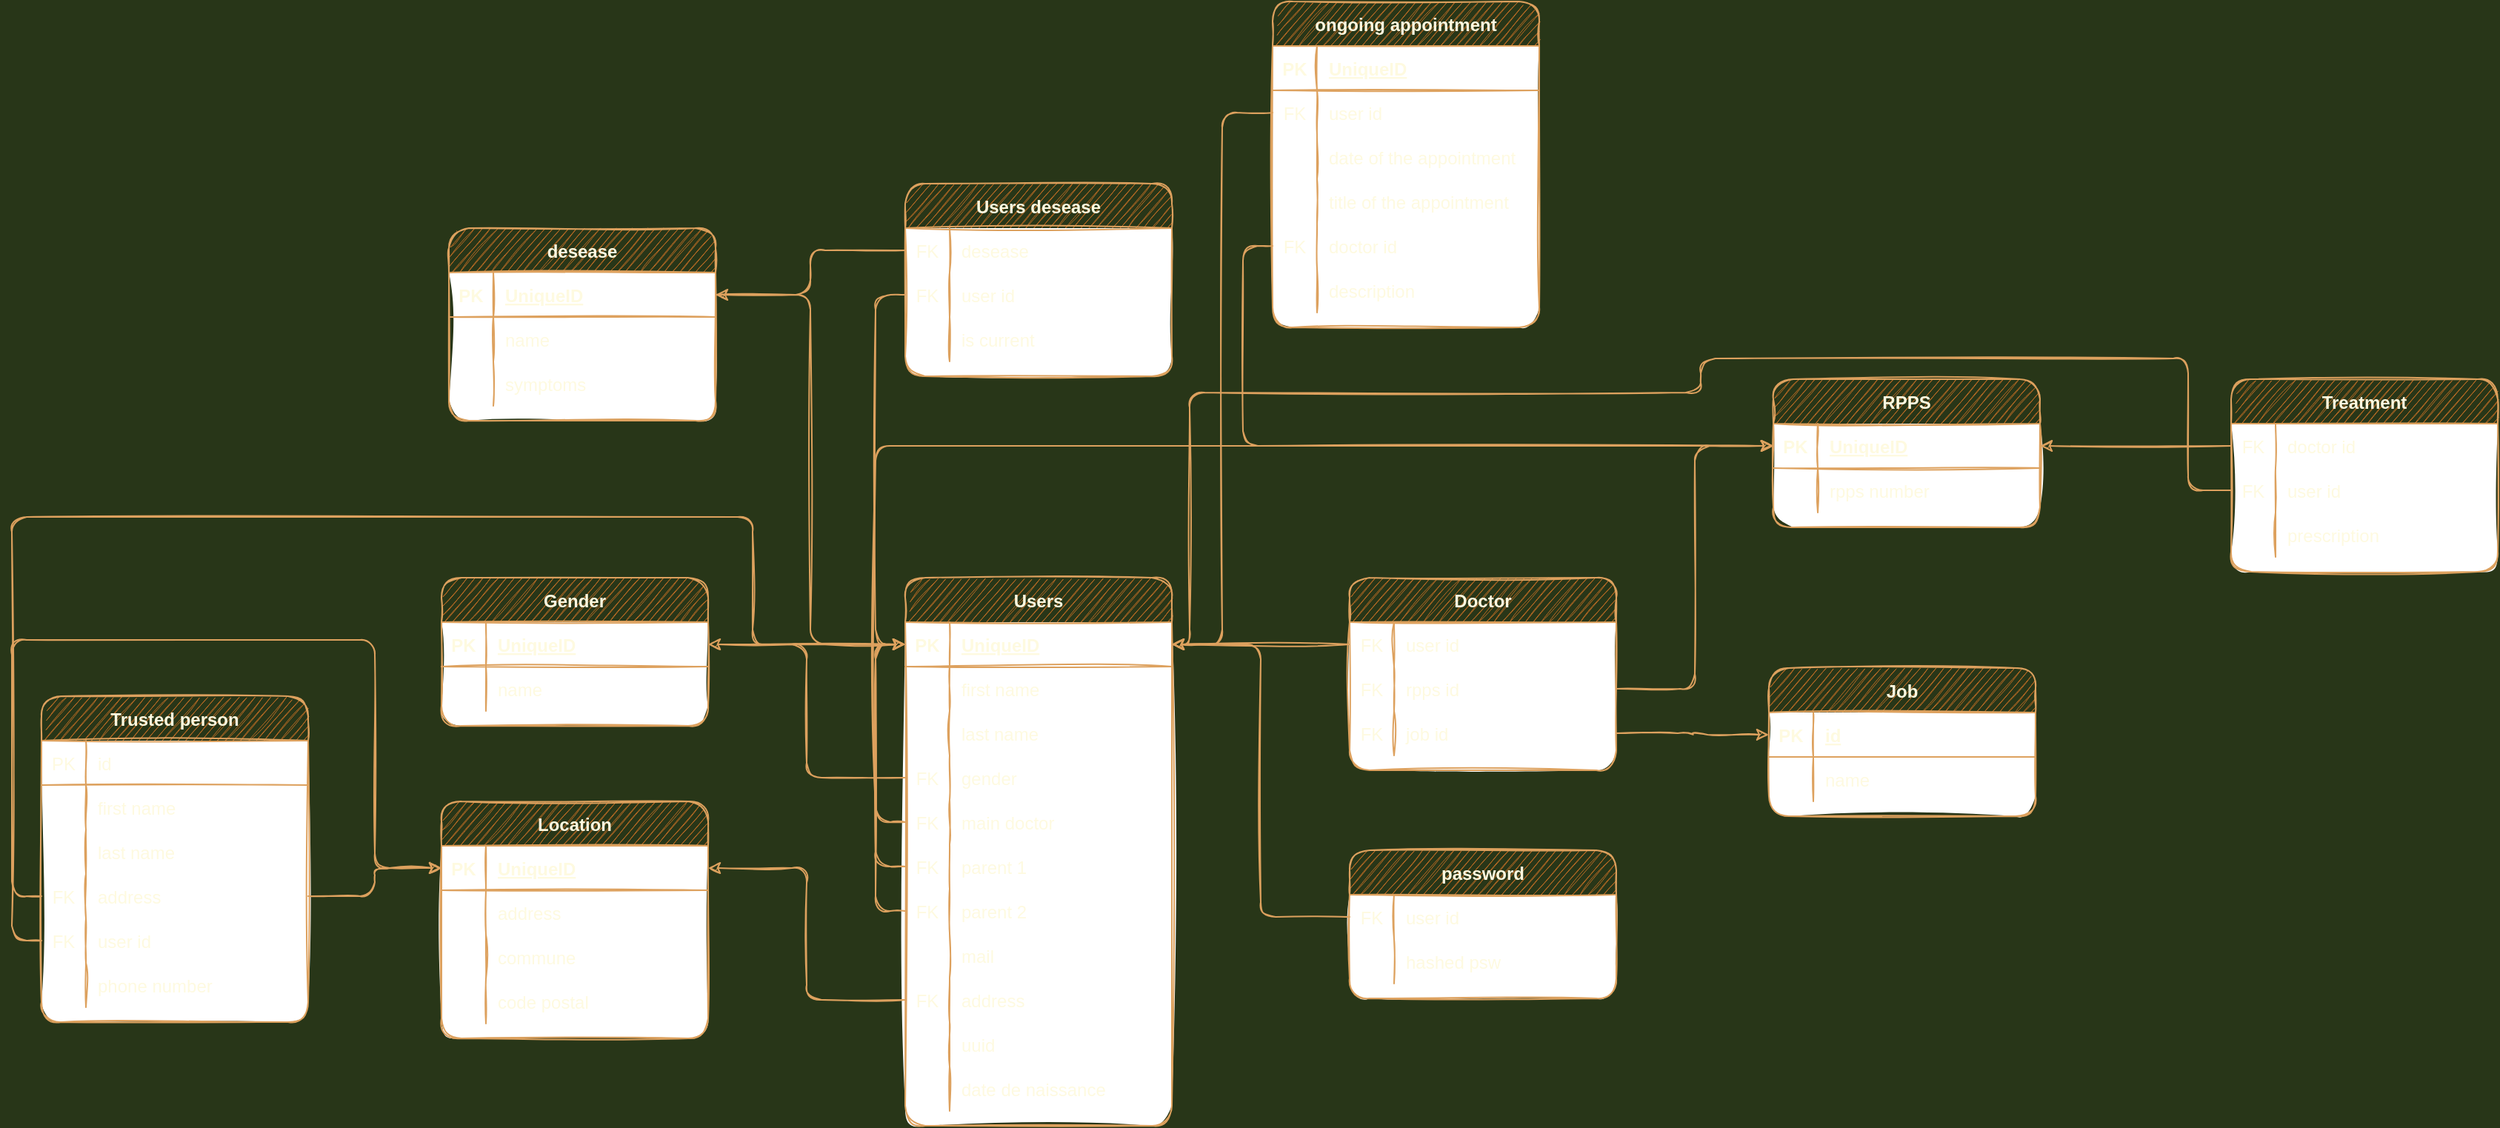 <mxfile version="16.1.2" type="device"><diagram id="UymCx0v-dMUm3-TC3wGi" name="Page-1"><mxGraphModel dx="1422" dy="865" grid="0" gridSize="10" guides="1" tooltips="1" connect="1" arrows="1" fold="1" page="1" pageScale="1" pageWidth="2000" pageHeight="2000" background="#283618" math="0" shadow="0"><root><mxCell id="0"/><mxCell id="1" parent="0"/><mxCell id="rCe_Ou90WwGtMPkIwfiZ-5" value="Gender" style="shape=table;startSize=30;container=1;collapsible=1;childLayout=tableLayout;fixedRows=1;rowLines=0;fontStyle=1;align=center;resizeLast=1;fillColor=#BC6C25;strokeColor=#DDA15E;fontColor=#FEFAE0;sketch=1;rounded=1;swimlaneFillColor=default;" parent="1" vertex="1"><mxGeometry x="412" y="583" width="180" height="100" as="geometry"/></mxCell><mxCell id="rCe_Ou90WwGtMPkIwfiZ-6" value="" style="shape=partialRectangle;collapsible=0;dropTarget=0;pointerEvents=0;fillColor=none;top=0;left=0;bottom=1;right=0;points=[[0,0.5],[1,0.5]];portConstraint=eastwest;strokeColor=#DDA15E;fontColor=#FEFAE0;sketch=1;rounded=1;" parent="rCe_Ou90WwGtMPkIwfiZ-5" vertex="1"><mxGeometry y="30" width="180" height="30" as="geometry"/></mxCell><mxCell id="rCe_Ou90WwGtMPkIwfiZ-7" value="PK" style="shape=partialRectangle;connectable=0;fillColor=none;top=0;left=0;bottom=0;right=0;fontStyle=1;overflow=hidden;strokeColor=#DDA15E;fontColor=#FEFAE0;sketch=1;rounded=1;" parent="rCe_Ou90WwGtMPkIwfiZ-6" vertex="1"><mxGeometry width="30" height="30" as="geometry"><mxRectangle width="30" height="30" as="alternateBounds"/></mxGeometry></mxCell><mxCell id="rCe_Ou90WwGtMPkIwfiZ-8" value="UniqueID" style="shape=partialRectangle;connectable=0;fillColor=none;top=0;left=0;bottom=0;right=0;align=left;spacingLeft=6;fontStyle=5;overflow=hidden;strokeColor=#DDA15E;fontColor=#FEFAE0;sketch=1;rounded=1;" parent="rCe_Ou90WwGtMPkIwfiZ-6" vertex="1"><mxGeometry x="30" width="150" height="30" as="geometry"><mxRectangle width="150" height="30" as="alternateBounds"/></mxGeometry></mxCell><mxCell id="rCe_Ou90WwGtMPkIwfiZ-12" value="" style="shape=partialRectangle;collapsible=0;dropTarget=0;pointerEvents=0;fillColor=none;top=0;left=0;bottom=0;right=0;points=[[0,0.5],[1,0.5]];portConstraint=eastwest;strokeColor=#DDA15E;fontColor=#FEFAE0;sketch=1;rounded=1;" parent="rCe_Ou90WwGtMPkIwfiZ-5" vertex="1"><mxGeometry y="60" width="180" height="30" as="geometry"/></mxCell><mxCell id="rCe_Ou90WwGtMPkIwfiZ-13" value="" style="shape=partialRectangle;connectable=0;fillColor=none;top=0;left=0;bottom=0;right=0;editable=1;overflow=hidden;strokeColor=#DDA15E;fontColor=#FEFAE0;sketch=1;rounded=1;" parent="rCe_Ou90WwGtMPkIwfiZ-12" vertex="1"><mxGeometry width="30" height="30" as="geometry"><mxRectangle width="30" height="30" as="alternateBounds"/></mxGeometry></mxCell><mxCell id="rCe_Ou90WwGtMPkIwfiZ-14" value="name" style="shape=partialRectangle;connectable=0;fillColor=none;top=0;left=0;bottom=0;right=0;align=left;spacingLeft=6;overflow=hidden;strokeColor=#DDA15E;fontColor=#FEFAE0;sketch=1;rounded=1;" parent="rCe_Ou90WwGtMPkIwfiZ-12" vertex="1"><mxGeometry x="30" width="150" height="30" as="geometry"><mxRectangle width="150" height="30" as="alternateBounds"/></mxGeometry></mxCell><mxCell id="rCe_Ou90WwGtMPkIwfiZ-18" value="Users" style="shape=table;startSize=30;container=1;collapsible=1;childLayout=tableLayout;fixedRows=1;rowLines=0;fontStyle=1;align=center;resizeLast=1;fillColor=#BC6C25;strokeColor=#DDA15E;fontColor=#FEFAE0;sketch=1;rounded=1;gradientColor=none;swimlaneFillColor=default;" parent="1" vertex="1"><mxGeometry x="725" y="583" width="180" height="370.0" as="geometry"/></mxCell><mxCell id="rCe_Ou90WwGtMPkIwfiZ-19" value="" style="shape=partialRectangle;collapsible=0;dropTarget=0;pointerEvents=0;fillColor=none;top=0;left=0;bottom=1;right=0;points=[[0,0.5],[1,0.5]];portConstraint=eastwest;strokeColor=#DDA15E;fontColor=#FEFAE0;sketch=1;rounded=1;" parent="rCe_Ou90WwGtMPkIwfiZ-18" vertex="1"><mxGeometry y="30" width="180" height="30" as="geometry"/></mxCell><mxCell id="rCe_Ou90WwGtMPkIwfiZ-20" value="PK" style="shape=partialRectangle;connectable=0;fillColor=none;top=0;left=0;bottom=0;right=0;fontStyle=1;overflow=hidden;strokeColor=#DDA15E;fontColor=#FEFAE0;sketch=1;rounded=1;" parent="rCe_Ou90WwGtMPkIwfiZ-19" vertex="1"><mxGeometry width="30" height="30" as="geometry"><mxRectangle width="30" height="30" as="alternateBounds"/></mxGeometry></mxCell><mxCell id="rCe_Ou90WwGtMPkIwfiZ-21" value="UniqueID" style="shape=partialRectangle;connectable=0;fillColor=none;top=0;left=0;bottom=0;right=0;align=left;spacingLeft=6;fontStyle=5;overflow=hidden;strokeColor=#DDA15E;fontColor=#FEFAE0;sketch=1;rounded=1;" parent="rCe_Ou90WwGtMPkIwfiZ-19" vertex="1"><mxGeometry x="30" width="150" height="30" as="geometry"><mxRectangle width="150" height="30" as="alternateBounds"/></mxGeometry></mxCell><mxCell id="rCe_Ou90WwGtMPkIwfiZ-22" value="" style="shape=partialRectangle;collapsible=0;dropTarget=0;pointerEvents=0;fillColor=none;top=0;left=0;bottom=0;right=0;points=[[0,0.5],[1,0.5]];portConstraint=eastwest;strokeColor=#DDA15E;fontColor=#FEFAE0;sketch=1;rounded=1;" parent="rCe_Ou90WwGtMPkIwfiZ-18" vertex="1"><mxGeometry y="60" width="180" height="30" as="geometry"/></mxCell><mxCell id="rCe_Ou90WwGtMPkIwfiZ-23" value="" style="shape=partialRectangle;connectable=0;fillColor=none;top=0;left=0;bottom=0;right=0;editable=1;overflow=hidden;strokeColor=#DDA15E;fontColor=#FEFAE0;sketch=1;rounded=1;" parent="rCe_Ou90WwGtMPkIwfiZ-22" vertex="1"><mxGeometry width="30" height="30" as="geometry"><mxRectangle width="30" height="30" as="alternateBounds"/></mxGeometry></mxCell><mxCell id="rCe_Ou90WwGtMPkIwfiZ-24" value="first name" style="shape=partialRectangle;connectable=0;fillColor=none;top=0;left=0;bottom=0;right=0;align=left;spacingLeft=6;overflow=hidden;strokeColor=#DDA15E;fontColor=#FEFAE0;sketch=1;rounded=1;" parent="rCe_Ou90WwGtMPkIwfiZ-22" vertex="1"><mxGeometry x="30" width="150" height="30" as="geometry"><mxRectangle width="150" height="30" as="alternateBounds"/></mxGeometry></mxCell><mxCell id="rCe_Ou90WwGtMPkIwfiZ-25" value="" style="shape=partialRectangle;collapsible=0;dropTarget=0;pointerEvents=0;fillColor=none;top=0;left=0;bottom=0;right=0;points=[[0,0.5],[1,0.5]];portConstraint=eastwest;strokeColor=#DDA15E;fontColor=#FEFAE0;sketch=1;rounded=1;" parent="rCe_Ou90WwGtMPkIwfiZ-18" vertex="1"><mxGeometry y="90" width="180" height="30" as="geometry"/></mxCell><mxCell id="rCe_Ou90WwGtMPkIwfiZ-26" value="" style="shape=partialRectangle;connectable=0;fillColor=none;top=0;left=0;bottom=0;right=0;editable=1;overflow=hidden;strokeColor=#DDA15E;fontColor=#FEFAE0;sketch=1;rounded=1;" parent="rCe_Ou90WwGtMPkIwfiZ-25" vertex="1"><mxGeometry width="30" height="30" as="geometry"><mxRectangle width="30" height="30" as="alternateBounds"/></mxGeometry></mxCell><mxCell id="rCe_Ou90WwGtMPkIwfiZ-27" value="last name" style="shape=partialRectangle;connectable=0;fillColor=none;top=0;left=0;bottom=0;right=0;align=left;spacingLeft=6;overflow=hidden;strokeColor=#DDA15E;fontColor=#FEFAE0;sketch=1;rounded=1;" parent="rCe_Ou90WwGtMPkIwfiZ-25" vertex="1"><mxGeometry x="30" width="150" height="30" as="geometry"><mxRectangle width="150" height="30" as="alternateBounds"/></mxGeometry></mxCell><mxCell id="rCe_Ou90WwGtMPkIwfiZ-28" value="" style="shape=partialRectangle;collapsible=0;dropTarget=0;pointerEvents=0;fillColor=none;top=0;left=0;bottom=0;right=0;points=[[0,0.5],[1,0.5]];portConstraint=eastwest;strokeColor=#DDA15E;fontColor=#FEFAE0;sketch=1;rounded=1;" parent="rCe_Ou90WwGtMPkIwfiZ-18" vertex="1"><mxGeometry y="120" width="180" height="30" as="geometry"/></mxCell><mxCell id="rCe_Ou90WwGtMPkIwfiZ-29" value="FK" style="shape=partialRectangle;connectable=0;fillColor=none;top=0;left=0;bottom=0;right=0;editable=1;overflow=hidden;strokeColor=#DDA15E;fontColor=#FEFAE0;sketch=1;rounded=1;" parent="rCe_Ou90WwGtMPkIwfiZ-28" vertex="1"><mxGeometry width="30" height="30" as="geometry"><mxRectangle width="30" height="30" as="alternateBounds"/></mxGeometry></mxCell><mxCell id="rCe_Ou90WwGtMPkIwfiZ-30" value="gender" style="shape=partialRectangle;connectable=0;fillColor=none;top=0;left=0;bottom=0;right=0;align=left;spacingLeft=6;overflow=hidden;strokeColor=#DDA15E;fontColor=#FEFAE0;sketch=1;rounded=1;" parent="rCe_Ou90WwGtMPkIwfiZ-28" vertex="1"><mxGeometry x="30" width="150" height="30" as="geometry"><mxRectangle width="150" height="30" as="alternateBounds"/></mxGeometry></mxCell><mxCell id="rCe_Ou90WwGtMPkIwfiZ-31" value="" style="shape=partialRectangle;collapsible=0;dropTarget=0;pointerEvents=0;fillColor=none;top=0;left=0;bottom=0;right=0;points=[[0,0.5],[1,0.5]];portConstraint=eastwest;strokeColor=#DDA15E;fontColor=#FEFAE0;sketch=1;rounded=1;" parent="rCe_Ou90WwGtMPkIwfiZ-18" vertex="1"><mxGeometry y="150" width="180" height="30" as="geometry"/></mxCell><mxCell id="rCe_Ou90WwGtMPkIwfiZ-32" value="FK" style="shape=partialRectangle;connectable=0;fillColor=none;top=0;left=0;bottom=0;right=0;editable=1;overflow=hidden;strokeColor=#DDA15E;fontColor=#FEFAE0;sketch=1;rounded=1;" parent="rCe_Ou90WwGtMPkIwfiZ-31" vertex="1"><mxGeometry width="30" height="30" as="geometry"><mxRectangle width="30" height="30" as="alternateBounds"/></mxGeometry></mxCell><mxCell id="rCe_Ou90WwGtMPkIwfiZ-33" value="main doctor" style="shape=partialRectangle;connectable=0;fillColor=none;top=0;left=0;bottom=0;right=0;align=left;spacingLeft=6;overflow=hidden;strokeColor=#DDA15E;fontColor=#FEFAE0;sketch=1;rounded=1;" parent="rCe_Ou90WwGtMPkIwfiZ-31" vertex="1"><mxGeometry x="30" width="150" height="30" as="geometry"><mxRectangle width="150" height="30" as="alternateBounds"/></mxGeometry></mxCell><mxCell id="rCe_Ou90WwGtMPkIwfiZ-233" style="edgeStyle=orthogonalEdgeStyle;rounded=1;orthogonalLoop=1;jettySize=auto;html=1;exitX=0;exitY=0.5;exitDx=0;exitDy=0;entryX=0;entryY=0.5;entryDx=0;entryDy=0;labelBackgroundColor=#283618;strokeColor=#DDA15E;fontColor=#FEFAE0;sketch=1;" parent="rCe_Ou90WwGtMPkIwfiZ-18" source="rCe_Ou90WwGtMPkIwfiZ-95" target="rCe_Ou90WwGtMPkIwfiZ-19" edge="1"><mxGeometry relative="1" as="geometry"/></mxCell><mxCell id="rCe_Ou90WwGtMPkIwfiZ-95" value="" style="shape=partialRectangle;collapsible=0;dropTarget=0;pointerEvents=0;fillColor=none;top=0;left=0;bottom=0;right=0;points=[[0,0.5],[1,0.5]];portConstraint=eastwest;strokeColor=#DDA15E;fontColor=#FEFAE0;sketch=1;rounded=1;" parent="rCe_Ou90WwGtMPkIwfiZ-18" vertex="1"><mxGeometry y="180" width="180" height="30" as="geometry"/></mxCell><mxCell id="rCe_Ou90WwGtMPkIwfiZ-96" value="FK" style="shape=partialRectangle;connectable=0;fillColor=none;top=0;left=0;bottom=0;right=0;editable=1;overflow=hidden;strokeColor=#DDA15E;fontColor=#FEFAE0;sketch=1;rounded=1;" parent="rCe_Ou90WwGtMPkIwfiZ-95" vertex="1"><mxGeometry width="30" height="30" as="geometry"><mxRectangle width="30" height="30" as="alternateBounds"/></mxGeometry></mxCell><mxCell id="rCe_Ou90WwGtMPkIwfiZ-97" value="parent 1" style="shape=partialRectangle;connectable=0;fillColor=none;top=0;left=0;bottom=0;right=0;align=left;spacingLeft=6;overflow=hidden;strokeColor=#DDA15E;fontColor=#FEFAE0;sketch=1;rounded=1;" parent="rCe_Ou90WwGtMPkIwfiZ-95" vertex="1"><mxGeometry x="30" width="150" height="30" as="geometry"><mxRectangle width="150" height="30" as="alternateBounds"/></mxGeometry></mxCell><mxCell id="rCe_Ou90WwGtMPkIwfiZ-232" style="edgeStyle=orthogonalEdgeStyle;rounded=1;orthogonalLoop=1;jettySize=auto;html=1;exitX=0;exitY=0.5;exitDx=0;exitDy=0;entryX=0;entryY=0.5;entryDx=0;entryDy=0;labelBackgroundColor=#283618;strokeColor=#DDA15E;fontColor=#FEFAE0;sketch=1;" parent="rCe_Ou90WwGtMPkIwfiZ-18" source="rCe_Ou90WwGtMPkIwfiZ-98" target="rCe_Ou90WwGtMPkIwfiZ-19" edge="1"><mxGeometry relative="1" as="geometry"/></mxCell><mxCell id="rCe_Ou90WwGtMPkIwfiZ-98" value="" style="shape=partialRectangle;collapsible=0;dropTarget=0;pointerEvents=0;fillColor=none;top=0;left=0;bottom=0;right=0;points=[[0,0.5],[1,0.5]];portConstraint=eastwest;strokeColor=#DDA15E;fontColor=#FEFAE0;sketch=1;rounded=1;" parent="rCe_Ou90WwGtMPkIwfiZ-18" vertex="1"><mxGeometry y="210" width="180" height="30" as="geometry"/></mxCell><mxCell id="rCe_Ou90WwGtMPkIwfiZ-99" value="FK" style="shape=partialRectangle;connectable=0;fillColor=none;top=0;left=0;bottom=0;right=0;editable=1;overflow=hidden;strokeColor=#DDA15E;fontColor=#FEFAE0;sketch=1;rounded=1;" parent="rCe_Ou90WwGtMPkIwfiZ-98" vertex="1"><mxGeometry width="30" height="30" as="geometry"><mxRectangle width="30" height="30" as="alternateBounds"/></mxGeometry></mxCell><mxCell id="rCe_Ou90WwGtMPkIwfiZ-100" value="parent 2" style="shape=partialRectangle;connectable=0;fillColor=none;top=0;left=0;bottom=0;right=0;align=left;spacingLeft=6;overflow=hidden;strokeColor=#DDA15E;fontColor=#FEFAE0;sketch=1;rounded=1;" parent="rCe_Ou90WwGtMPkIwfiZ-98" vertex="1"><mxGeometry x="30" width="150" height="30" as="geometry"><mxRectangle width="150" height="30" as="alternateBounds"/></mxGeometry></mxCell><mxCell id="rCe_Ou90WwGtMPkIwfiZ-187" value="" style="shape=partialRectangle;collapsible=0;dropTarget=0;pointerEvents=0;fillColor=none;top=0;left=0;bottom=0;right=0;points=[[0,0.5],[1,0.5]];portConstraint=eastwest;strokeColor=#DDA15E;fontColor=#FEFAE0;sketch=1;rounded=1;" parent="rCe_Ou90WwGtMPkIwfiZ-18" vertex="1"><mxGeometry y="240" width="180" height="30" as="geometry"/></mxCell><mxCell id="rCe_Ou90WwGtMPkIwfiZ-188" value="   " style="shape=partialRectangle;connectable=0;fillColor=none;top=0;left=0;bottom=0;right=0;editable=1;overflow=hidden;strokeColor=#DDA15E;fontColor=#FEFAE0;sketch=1;rounded=1;" parent="rCe_Ou90WwGtMPkIwfiZ-187" vertex="1"><mxGeometry width="30" height="30" as="geometry"><mxRectangle width="30" height="30" as="alternateBounds"/></mxGeometry></mxCell><mxCell id="rCe_Ou90WwGtMPkIwfiZ-189" value="mail" style="shape=partialRectangle;connectable=0;fillColor=none;top=0;left=0;bottom=0;right=0;align=left;spacingLeft=6;overflow=hidden;strokeColor=#DDA15E;fontColor=#FEFAE0;sketch=1;rounded=1;" parent="rCe_Ou90WwGtMPkIwfiZ-187" vertex="1"><mxGeometry x="30" width="150" height="30" as="geometry"><mxRectangle width="150" height="30" as="alternateBounds"/></mxGeometry></mxCell><mxCell id="rCe_Ou90WwGtMPkIwfiZ-305" value="" style="shape=partialRectangle;collapsible=0;dropTarget=0;pointerEvents=0;fillColor=none;top=0;left=0;bottom=0;right=0;points=[[0,0.5],[1,0.5]];portConstraint=eastwest;strokeColor=#DDA15E;fontColor=#FEFAE0;sketch=1;rounded=1;" parent="rCe_Ou90WwGtMPkIwfiZ-18" vertex="1"><mxGeometry y="270" width="180" height="30" as="geometry"/></mxCell><mxCell id="rCe_Ou90WwGtMPkIwfiZ-306" value="FK" style="shape=partialRectangle;connectable=0;fillColor=none;top=0;left=0;bottom=0;right=0;editable=1;overflow=hidden;strokeColor=#DDA15E;fontColor=#FEFAE0;sketch=1;rounded=1;" parent="rCe_Ou90WwGtMPkIwfiZ-305" vertex="1"><mxGeometry width="30" height="30" as="geometry"><mxRectangle width="30" height="30" as="alternateBounds"/></mxGeometry></mxCell><mxCell id="rCe_Ou90WwGtMPkIwfiZ-307" value="address" style="shape=partialRectangle;connectable=0;fillColor=none;top=0;left=0;bottom=0;right=0;align=left;spacingLeft=6;overflow=hidden;strokeColor=#DDA15E;fontColor=#FEFAE0;sketch=1;rounded=1;" parent="rCe_Ou90WwGtMPkIwfiZ-305" vertex="1"><mxGeometry x="30" width="150" height="30" as="geometry"><mxRectangle width="150" height="30" as="alternateBounds"/></mxGeometry></mxCell><mxCell id="7MbAlh2RJpSTLf7r3ZNF-1" value="" style="shape=partialRectangle;collapsible=0;dropTarget=0;pointerEvents=0;fillColor=none;top=0;left=0;bottom=0;right=0;points=[[0,0.5],[1,0.5]];portConstraint=eastwest;strokeColor=#DDA15E;fontColor=#FEFAE0;sketch=1;rounded=1;" parent="rCe_Ou90WwGtMPkIwfiZ-18" vertex="1"><mxGeometry y="300" width="180" height="30" as="geometry"/></mxCell><mxCell id="7MbAlh2RJpSTLf7r3ZNF-2" value="" style="shape=partialRectangle;connectable=0;fillColor=none;top=0;left=0;bottom=0;right=0;editable=1;overflow=hidden;strokeColor=#DDA15E;fontColor=#FEFAE0;sketch=1;rounded=1;" parent="7MbAlh2RJpSTLf7r3ZNF-1" vertex="1"><mxGeometry width="30" height="30" as="geometry"><mxRectangle width="30" height="30" as="alternateBounds"/></mxGeometry></mxCell><mxCell id="7MbAlh2RJpSTLf7r3ZNF-3" value="uuid" style="shape=partialRectangle;connectable=0;fillColor=none;top=0;left=0;bottom=0;right=0;align=left;spacingLeft=6;overflow=hidden;strokeColor=#DDA15E;fontColor=#FEFAE0;sketch=1;rounded=1;" parent="7MbAlh2RJpSTLf7r3ZNF-1" vertex="1"><mxGeometry x="30" width="150" height="30" as="geometry"><mxRectangle width="150" height="30" as="alternateBounds"/></mxGeometry></mxCell><mxCell id="MAqyGFHW13-Q5Mjd-oht-1" value="" style="shape=partialRectangle;collapsible=0;dropTarget=0;pointerEvents=0;fillColor=none;top=0;left=0;bottom=0;right=0;points=[[0,0.5],[1,0.5]];portConstraint=eastwest;strokeColor=#DDA15E;fontColor=#FEFAE0;sketch=1;rounded=1;" parent="rCe_Ou90WwGtMPkIwfiZ-18" vertex="1"><mxGeometry y="330" width="180" height="30" as="geometry"/></mxCell><mxCell id="MAqyGFHW13-Q5Mjd-oht-2" value="   " style="shape=partialRectangle;connectable=0;fillColor=none;top=0;left=0;bottom=0;right=0;editable=1;overflow=hidden;strokeColor=#DDA15E;fontColor=#FEFAE0;sketch=1;rounded=1;" parent="MAqyGFHW13-Q5Mjd-oht-1" vertex="1"><mxGeometry width="30" height="30" as="geometry"><mxRectangle width="30" height="30" as="alternateBounds"/></mxGeometry></mxCell><mxCell id="MAqyGFHW13-Q5Mjd-oht-3" value="date de naissance" style="shape=partialRectangle;connectable=0;fillColor=none;top=0;left=0;bottom=0;right=0;align=left;spacingLeft=6;overflow=hidden;strokeColor=#DDA15E;fontColor=#FEFAE0;sketch=1;rounded=1;" parent="MAqyGFHW13-Q5Mjd-oht-1" vertex="1"><mxGeometry x="30" width="150" height="30" as="geometry"><mxRectangle width="150" height="30" as="alternateBounds"/></mxGeometry></mxCell><mxCell id="rCe_Ou90WwGtMPkIwfiZ-37" value="Doctor" style="shape=table;startSize=30;container=1;collapsible=1;childLayout=tableLayout;fixedRows=1;rowLines=0;fontStyle=1;align=center;resizeLast=1;fillColor=#BC6C25;strokeColor=#DDA15E;fontColor=#FEFAE0;sketch=1;rounded=1;swimlaneFillColor=default;" parent="1" vertex="1"><mxGeometry x="1025" y="583" width="180" height="130.0" as="geometry"/></mxCell><mxCell id="rCe_Ou90WwGtMPkIwfiZ-193" value="" style="shape=partialRectangle;collapsible=0;dropTarget=0;pointerEvents=0;fillColor=none;top=0;left=0;bottom=0;right=0;points=[[0,0.5],[1,0.5]];portConstraint=eastwest;strokeColor=#DDA15E;fontColor=#FEFAE0;sketch=1;rounded=1;" parent="rCe_Ou90WwGtMPkIwfiZ-37" vertex="1"><mxGeometry y="30" width="180" height="30" as="geometry"/></mxCell><mxCell id="rCe_Ou90WwGtMPkIwfiZ-194" value="FK" style="shape=partialRectangle;connectable=0;fillColor=none;top=0;left=0;bottom=0;right=0;editable=1;overflow=hidden;strokeColor=#DDA15E;fontColor=#FEFAE0;sketch=1;rounded=1;" parent="rCe_Ou90WwGtMPkIwfiZ-193" vertex="1"><mxGeometry width="30" height="30" as="geometry"><mxRectangle width="30" height="30" as="alternateBounds"/></mxGeometry></mxCell><mxCell id="rCe_Ou90WwGtMPkIwfiZ-195" value="user id" style="shape=partialRectangle;connectable=0;fillColor=none;top=0;left=0;bottom=0;right=0;align=left;spacingLeft=6;overflow=hidden;strokeColor=#DDA15E;fontColor=#FEFAE0;sketch=1;rounded=1;" parent="rCe_Ou90WwGtMPkIwfiZ-193" vertex="1"><mxGeometry x="30" width="150" height="30" as="geometry"><mxRectangle width="150" height="30" as="alternateBounds"/></mxGeometry></mxCell><mxCell id="rCe_Ou90WwGtMPkIwfiZ-41" value="" style="shape=partialRectangle;collapsible=0;dropTarget=0;pointerEvents=0;fillColor=none;top=0;left=0;bottom=0;right=0;points=[[0,0.5],[1,0.5]];portConstraint=eastwest;strokeColor=#DDA15E;fontColor=#FEFAE0;sketch=1;rounded=1;" parent="rCe_Ou90WwGtMPkIwfiZ-37" vertex="1"><mxGeometry y="60" width="180" height="30" as="geometry"/></mxCell><mxCell id="rCe_Ou90WwGtMPkIwfiZ-42" value="FK" style="shape=partialRectangle;connectable=0;fillColor=none;top=0;left=0;bottom=0;right=0;editable=1;overflow=hidden;strokeColor=#DDA15E;fontColor=#FEFAE0;sketch=1;rounded=1;" parent="rCe_Ou90WwGtMPkIwfiZ-41" vertex="1"><mxGeometry width="30" height="30" as="geometry"><mxRectangle width="30" height="30" as="alternateBounds"/></mxGeometry></mxCell><mxCell id="rCe_Ou90WwGtMPkIwfiZ-43" value="rpps id" style="shape=partialRectangle;connectable=0;fillColor=none;top=0;left=0;bottom=0;right=0;align=left;spacingLeft=6;overflow=hidden;strokeColor=#DDA15E;fontColor=#FEFAE0;sketch=1;rounded=1;" parent="rCe_Ou90WwGtMPkIwfiZ-41" vertex="1"><mxGeometry x="30" width="150" height="30" as="geometry"><mxRectangle width="150" height="30" as="alternateBounds"/></mxGeometry></mxCell><mxCell id="rCe_Ou90WwGtMPkIwfiZ-56" value="" style="shape=partialRectangle;collapsible=0;dropTarget=0;pointerEvents=0;fillColor=none;top=0;left=0;bottom=0;right=0;points=[[0,0.5],[1,0.5]];portConstraint=eastwest;strokeColor=#DDA15E;fontColor=#FEFAE0;sketch=1;rounded=1;" parent="rCe_Ou90WwGtMPkIwfiZ-37" vertex="1"><mxGeometry y="90" width="180" height="30" as="geometry"/></mxCell><mxCell id="rCe_Ou90WwGtMPkIwfiZ-57" value="FK" style="shape=partialRectangle;connectable=0;fillColor=none;top=0;left=0;bottom=0;right=0;editable=1;overflow=hidden;strokeColor=#DDA15E;fontColor=#FEFAE0;sketch=1;rounded=1;" parent="rCe_Ou90WwGtMPkIwfiZ-56" vertex="1"><mxGeometry width="30" height="30" as="geometry"><mxRectangle width="30" height="30" as="alternateBounds"/></mxGeometry></mxCell><mxCell id="rCe_Ou90WwGtMPkIwfiZ-58" value="job id" style="shape=partialRectangle;connectable=0;fillColor=none;top=0;left=0;bottom=0;right=0;align=left;spacingLeft=6;overflow=hidden;strokeColor=#DDA15E;fontColor=#FEFAE0;sketch=1;rounded=1;" parent="rCe_Ou90WwGtMPkIwfiZ-56" vertex="1"><mxGeometry x="30" width="150" height="30" as="geometry"><mxRectangle width="150" height="30" as="alternateBounds"/></mxGeometry></mxCell><mxCell id="rCe_Ou90WwGtMPkIwfiZ-59" value="Job" style="shape=table;startSize=30;container=1;collapsible=1;childLayout=tableLayout;fixedRows=1;rowLines=0;fontStyle=1;align=center;resizeLast=1;fillColor=#BC6C25;strokeColor=#DDA15E;fontColor=#FEFAE0;sketch=1;rounded=1;swimlaneFillColor=default;" parent="1" vertex="1"><mxGeometry x="1308" y="644" width="180" height="100.0" as="geometry"/></mxCell><mxCell id="rCe_Ou90WwGtMPkIwfiZ-60" value="" style="shape=partialRectangle;collapsible=0;dropTarget=0;pointerEvents=0;fillColor=none;top=0;left=0;bottom=1;right=0;points=[[0,0.5],[1,0.5]];portConstraint=eastwest;strokeColor=#DDA15E;fontColor=#FEFAE0;sketch=1;rounded=1;" parent="rCe_Ou90WwGtMPkIwfiZ-59" vertex="1"><mxGeometry y="30" width="180" height="30" as="geometry"/></mxCell><mxCell id="rCe_Ou90WwGtMPkIwfiZ-61" value="PK" style="shape=partialRectangle;connectable=0;fillColor=none;top=0;left=0;bottom=0;right=0;fontStyle=1;overflow=hidden;strokeColor=#DDA15E;fontColor=#FEFAE0;sketch=1;rounded=1;" parent="rCe_Ou90WwGtMPkIwfiZ-60" vertex="1"><mxGeometry width="30" height="30" as="geometry"><mxRectangle width="30" height="30" as="alternateBounds"/></mxGeometry></mxCell><mxCell id="rCe_Ou90WwGtMPkIwfiZ-62" value="id" style="shape=partialRectangle;connectable=0;fillColor=none;top=0;left=0;bottom=0;right=0;align=left;spacingLeft=6;fontStyle=5;overflow=hidden;strokeColor=#DDA15E;fontColor=#FEFAE0;sketch=1;rounded=1;" parent="rCe_Ou90WwGtMPkIwfiZ-60" vertex="1"><mxGeometry x="30" width="150" height="30" as="geometry"><mxRectangle width="150" height="30" as="alternateBounds"/></mxGeometry></mxCell><mxCell id="rCe_Ou90WwGtMPkIwfiZ-63" value="" style="shape=partialRectangle;collapsible=0;dropTarget=0;pointerEvents=0;fillColor=none;top=0;left=0;bottom=0;right=0;points=[[0,0.5],[1,0.5]];portConstraint=eastwest;strokeColor=#DDA15E;fontColor=#FEFAE0;sketch=1;rounded=1;" parent="rCe_Ou90WwGtMPkIwfiZ-59" vertex="1"><mxGeometry y="60" width="180" height="30" as="geometry"/></mxCell><mxCell id="rCe_Ou90WwGtMPkIwfiZ-64" value="" style="shape=partialRectangle;connectable=0;fillColor=none;top=0;left=0;bottom=0;right=0;editable=1;overflow=hidden;strokeColor=#DDA15E;fontColor=#FEFAE0;sketch=1;rounded=1;" parent="rCe_Ou90WwGtMPkIwfiZ-63" vertex="1"><mxGeometry width="30" height="30" as="geometry"><mxRectangle width="30" height="30" as="alternateBounds"/></mxGeometry></mxCell><mxCell id="rCe_Ou90WwGtMPkIwfiZ-65" value="name" style="shape=partialRectangle;connectable=0;fillColor=none;top=0;left=0;bottom=0;right=0;align=left;spacingLeft=6;overflow=hidden;strokeColor=#DDA15E;fontColor=#FEFAE0;sketch=1;rounded=1;" parent="rCe_Ou90WwGtMPkIwfiZ-63" vertex="1"><mxGeometry x="30" width="150" height="30" as="geometry"><mxRectangle width="150" height="30" as="alternateBounds"/></mxGeometry></mxCell><mxCell id="rCe_Ou90WwGtMPkIwfiZ-69" value="RPPS" style="shape=table;startSize=30;container=1;collapsible=1;childLayout=tableLayout;fixedRows=1;rowLines=0;fontStyle=1;align=center;resizeLast=1;fillColor=#BC6C25;strokeColor=#DDA15E;fontColor=#FEFAE0;sketch=1;rounded=1;swimlaneFillColor=default;" parent="1" vertex="1"><mxGeometry x="1311" y="449" width="180" height="100" as="geometry"/></mxCell><mxCell id="rCe_Ou90WwGtMPkIwfiZ-70" value="" style="shape=partialRectangle;collapsible=0;dropTarget=0;pointerEvents=0;fillColor=none;top=0;left=0;bottom=1;right=0;points=[[0,0.5],[1,0.5]];portConstraint=eastwest;strokeColor=#DDA15E;fontColor=#FEFAE0;sketch=1;rounded=1;" parent="rCe_Ou90WwGtMPkIwfiZ-69" vertex="1"><mxGeometry y="30" width="180" height="30" as="geometry"/></mxCell><mxCell id="rCe_Ou90WwGtMPkIwfiZ-71" value="PK" style="shape=partialRectangle;connectable=0;fillColor=none;top=0;left=0;bottom=0;right=0;fontStyle=1;overflow=hidden;strokeColor=#DDA15E;fontColor=#FEFAE0;sketch=1;rounded=1;" parent="rCe_Ou90WwGtMPkIwfiZ-70" vertex="1"><mxGeometry width="30" height="30" as="geometry"><mxRectangle width="30" height="30" as="alternateBounds"/></mxGeometry></mxCell><mxCell id="rCe_Ou90WwGtMPkIwfiZ-72" value="UniqueID" style="shape=partialRectangle;connectable=0;fillColor=none;top=0;left=0;bottom=0;right=0;align=left;spacingLeft=6;fontStyle=5;overflow=hidden;strokeColor=#DDA15E;fontColor=#FEFAE0;sketch=1;rounded=1;" parent="rCe_Ou90WwGtMPkIwfiZ-70" vertex="1"><mxGeometry x="30" width="150" height="30" as="geometry"><mxRectangle width="150" height="30" as="alternateBounds"/></mxGeometry></mxCell><mxCell id="rCe_Ou90WwGtMPkIwfiZ-73" value="" style="shape=partialRectangle;collapsible=0;dropTarget=0;pointerEvents=0;fillColor=none;top=0;left=0;bottom=0;right=0;points=[[0,0.5],[1,0.5]];portConstraint=eastwest;strokeColor=#DDA15E;fontColor=#FEFAE0;sketch=1;rounded=1;" parent="rCe_Ou90WwGtMPkIwfiZ-69" vertex="1"><mxGeometry y="60" width="180" height="30" as="geometry"/></mxCell><mxCell id="rCe_Ou90WwGtMPkIwfiZ-74" value="" style="shape=partialRectangle;connectable=0;fillColor=none;top=0;left=0;bottom=0;right=0;editable=1;overflow=hidden;strokeColor=#DDA15E;fontColor=#FEFAE0;sketch=1;rounded=1;" parent="rCe_Ou90WwGtMPkIwfiZ-73" vertex="1"><mxGeometry width="30" height="30" as="geometry"><mxRectangle width="30" height="30" as="alternateBounds"/></mxGeometry></mxCell><mxCell id="rCe_Ou90WwGtMPkIwfiZ-75" value="rpps number" style="shape=partialRectangle;connectable=0;fillColor=none;top=0;left=0;bottom=0;right=0;align=left;spacingLeft=6;overflow=hidden;strokeColor=#DDA15E;fontColor=#FEFAE0;sketch=1;rounded=1;" parent="rCe_Ou90WwGtMPkIwfiZ-73" vertex="1"><mxGeometry x="30" width="150" height="30" as="geometry"><mxRectangle width="150" height="30" as="alternateBounds"/></mxGeometry></mxCell><mxCell id="rCe_Ou90WwGtMPkIwfiZ-101" value="desease" style="shape=table;startSize=30;container=1;collapsible=1;childLayout=tableLayout;fixedRows=1;rowLines=0;fontStyle=1;align=center;resizeLast=1;fillColor=#BC6C25;strokeColor=#DDA15E;fontColor=#FEFAE0;sketch=1;rounded=1;swimlaneFillColor=default;" parent="1" vertex="1"><mxGeometry x="417" y="347" width="180" height="130" as="geometry"/></mxCell><mxCell id="rCe_Ou90WwGtMPkIwfiZ-102" value="" style="shape=partialRectangle;collapsible=0;dropTarget=0;pointerEvents=0;fillColor=none;top=0;left=0;bottom=1;right=0;points=[[0,0.5],[1,0.5]];portConstraint=eastwest;strokeColor=#DDA15E;fontColor=#FEFAE0;sketch=1;rounded=1;" parent="rCe_Ou90WwGtMPkIwfiZ-101" vertex="1"><mxGeometry y="30" width="180" height="30" as="geometry"/></mxCell><mxCell id="rCe_Ou90WwGtMPkIwfiZ-103" value="PK" style="shape=partialRectangle;connectable=0;fillColor=none;top=0;left=0;bottom=0;right=0;fontStyle=1;overflow=hidden;strokeColor=#DDA15E;fontColor=#FEFAE0;sketch=1;rounded=1;" parent="rCe_Ou90WwGtMPkIwfiZ-102" vertex="1"><mxGeometry width="30" height="30" as="geometry"><mxRectangle width="30" height="30" as="alternateBounds"/></mxGeometry></mxCell><mxCell id="rCe_Ou90WwGtMPkIwfiZ-104" value="UniqueID" style="shape=partialRectangle;connectable=0;fillColor=none;top=0;left=0;bottom=0;right=0;align=left;spacingLeft=6;fontStyle=5;overflow=hidden;strokeColor=#DDA15E;fontColor=#FEFAE0;sketch=1;rounded=1;" parent="rCe_Ou90WwGtMPkIwfiZ-102" vertex="1"><mxGeometry x="30" width="150" height="30" as="geometry"><mxRectangle width="150" height="30" as="alternateBounds"/></mxGeometry></mxCell><mxCell id="rCe_Ou90WwGtMPkIwfiZ-105" value="" style="shape=partialRectangle;collapsible=0;dropTarget=0;pointerEvents=0;fillColor=none;top=0;left=0;bottom=0;right=0;points=[[0,0.5],[1,0.5]];portConstraint=eastwest;strokeColor=#DDA15E;fontColor=#FEFAE0;sketch=1;rounded=1;" parent="rCe_Ou90WwGtMPkIwfiZ-101" vertex="1"><mxGeometry y="60" width="180" height="30" as="geometry"/></mxCell><mxCell id="rCe_Ou90WwGtMPkIwfiZ-106" value="" style="shape=partialRectangle;connectable=0;fillColor=none;top=0;left=0;bottom=0;right=0;editable=1;overflow=hidden;strokeColor=#DDA15E;fontColor=#FEFAE0;sketch=1;rounded=1;" parent="rCe_Ou90WwGtMPkIwfiZ-105" vertex="1"><mxGeometry width="30" height="30" as="geometry"><mxRectangle width="30" height="30" as="alternateBounds"/></mxGeometry></mxCell><mxCell id="rCe_Ou90WwGtMPkIwfiZ-107" value="name" style="shape=partialRectangle;connectable=0;fillColor=none;top=0;left=0;bottom=0;right=0;align=left;spacingLeft=6;overflow=hidden;strokeColor=#DDA15E;fontColor=#FEFAE0;sketch=1;rounded=1;" parent="rCe_Ou90WwGtMPkIwfiZ-105" vertex="1"><mxGeometry x="30" width="150" height="30" as="geometry"><mxRectangle width="150" height="30" as="alternateBounds"/></mxGeometry></mxCell><mxCell id="rCe_Ou90WwGtMPkIwfiZ-175" value="" style="shape=partialRectangle;collapsible=0;dropTarget=0;pointerEvents=0;fillColor=none;top=0;left=0;bottom=0;right=0;points=[[0,0.5],[1,0.5]];portConstraint=eastwest;strokeColor=#DDA15E;fontColor=#FEFAE0;sketch=1;rounded=1;" parent="rCe_Ou90WwGtMPkIwfiZ-101" vertex="1"><mxGeometry y="90" width="180" height="30" as="geometry"/></mxCell><mxCell id="rCe_Ou90WwGtMPkIwfiZ-176" value="" style="shape=partialRectangle;connectable=0;fillColor=none;top=0;left=0;bottom=0;right=0;editable=1;overflow=hidden;strokeColor=#DDA15E;fontColor=#FEFAE0;sketch=1;rounded=1;" parent="rCe_Ou90WwGtMPkIwfiZ-175" vertex="1"><mxGeometry width="30" height="30" as="geometry"><mxRectangle width="30" height="30" as="alternateBounds"/></mxGeometry></mxCell><mxCell id="rCe_Ou90WwGtMPkIwfiZ-177" value="symptoms" style="shape=partialRectangle;connectable=0;fillColor=none;top=0;left=0;bottom=0;right=0;align=left;spacingLeft=6;overflow=hidden;strokeColor=#DDA15E;fontColor=#FEFAE0;sketch=1;rounded=1;" parent="rCe_Ou90WwGtMPkIwfiZ-175" vertex="1"><mxGeometry x="30" width="150" height="30" as="geometry"><mxRectangle width="150" height="30" as="alternateBounds"/></mxGeometry></mxCell><mxCell id="rCe_Ou90WwGtMPkIwfiZ-108" value="Users desease" style="shape=table;startSize=30;container=1;collapsible=1;childLayout=tableLayout;fixedRows=1;rowLines=0;fontStyle=1;align=center;resizeLast=1;fillColor=#BC6C25;strokeColor=#DDA15E;fontColor=#FEFAE0;sketch=1;rounded=1;swimlaneFillColor=default;" parent="1" vertex="1"><mxGeometry x="725" y="317" width="180" height="130.0" as="geometry"/></mxCell><mxCell id="rCe_Ou90WwGtMPkIwfiZ-115" value="" style="shape=partialRectangle;collapsible=0;dropTarget=0;pointerEvents=0;fillColor=none;top=0;left=0;bottom=0;right=0;points=[[0,0.5],[1,0.5]];portConstraint=eastwest;strokeColor=#DDA15E;fontColor=#FEFAE0;sketch=1;rounded=1;" parent="rCe_Ou90WwGtMPkIwfiZ-108" vertex="1"><mxGeometry y="30" width="180" height="30" as="geometry"/></mxCell><mxCell id="rCe_Ou90WwGtMPkIwfiZ-116" value="FK" style="shape=partialRectangle;connectable=0;fillColor=none;top=0;left=0;bottom=0;right=0;editable=1;overflow=hidden;strokeColor=#DDA15E;fontColor=#FEFAE0;sketch=1;rounded=1;" parent="rCe_Ou90WwGtMPkIwfiZ-115" vertex="1"><mxGeometry width="30" height="30" as="geometry"><mxRectangle width="30" height="30" as="alternateBounds"/></mxGeometry></mxCell><mxCell id="rCe_Ou90WwGtMPkIwfiZ-117" value="desease" style="shape=partialRectangle;connectable=0;fillColor=none;top=0;left=0;bottom=0;right=0;align=left;spacingLeft=6;overflow=hidden;strokeColor=#DDA15E;fontColor=#FEFAE0;sketch=1;rounded=1;" parent="rCe_Ou90WwGtMPkIwfiZ-115" vertex="1"><mxGeometry x="30" width="150" height="30" as="geometry"><mxRectangle width="150" height="30" as="alternateBounds"/></mxGeometry></mxCell><mxCell id="rCe_Ou90WwGtMPkIwfiZ-178" value="" style="shape=partialRectangle;collapsible=0;dropTarget=0;pointerEvents=0;fillColor=none;top=0;left=0;bottom=0;right=0;points=[[0,0.5],[1,0.5]];portConstraint=eastwest;strokeColor=#DDA15E;fontColor=#FEFAE0;sketch=1;rounded=1;" parent="rCe_Ou90WwGtMPkIwfiZ-108" vertex="1"><mxGeometry y="60" width="180" height="30" as="geometry"/></mxCell><mxCell id="rCe_Ou90WwGtMPkIwfiZ-179" value="FK" style="shape=partialRectangle;connectable=0;fillColor=none;top=0;left=0;bottom=0;right=0;editable=1;overflow=hidden;strokeColor=#DDA15E;fontColor=#FEFAE0;sketch=1;rounded=1;" parent="rCe_Ou90WwGtMPkIwfiZ-178" vertex="1"><mxGeometry width="30" height="30" as="geometry"><mxRectangle width="30" height="30" as="alternateBounds"/></mxGeometry></mxCell><mxCell id="rCe_Ou90WwGtMPkIwfiZ-180" value="user id" style="shape=partialRectangle;connectable=0;fillColor=none;top=0;left=0;bottom=0;right=0;align=left;spacingLeft=6;overflow=hidden;strokeColor=#DDA15E;fontColor=#FEFAE0;sketch=1;rounded=1;" parent="rCe_Ou90WwGtMPkIwfiZ-178" vertex="1"><mxGeometry x="30" width="150" height="30" as="geometry"><mxRectangle width="150" height="30" as="alternateBounds"/></mxGeometry></mxCell><mxCell id="rCe_Ou90WwGtMPkIwfiZ-181" value="" style="shape=partialRectangle;collapsible=0;dropTarget=0;pointerEvents=0;fillColor=none;top=0;left=0;bottom=0;right=0;points=[[0,0.5],[1,0.5]];portConstraint=eastwest;strokeColor=#DDA15E;fontColor=#FEFAE0;sketch=1;rounded=1;" parent="rCe_Ou90WwGtMPkIwfiZ-108" vertex="1"><mxGeometry y="90" width="180" height="30" as="geometry"/></mxCell><mxCell id="rCe_Ou90WwGtMPkIwfiZ-182" value="" style="shape=partialRectangle;connectable=0;fillColor=none;top=0;left=0;bottom=0;right=0;editable=1;overflow=hidden;strokeColor=#DDA15E;fontColor=#FEFAE0;sketch=1;rounded=1;" parent="rCe_Ou90WwGtMPkIwfiZ-181" vertex="1"><mxGeometry width="30" height="30" as="geometry"><mxRectangle width="30" height="30" as="alternateBounds"/></mxGeometry></mxCell><mxCell id="rCe_Ou90WwGtMPkIwfiZ-183" value="is current" style="shape=partialRectangle;connectable=0;fillColor=none;top=0;left=0;bottom=0;right=0;align=left;spacingLeft=6;overflow=hidden;strokeColor=#DDA15E;fontColor=#FEFAE0;sketch=1;rounded=1;" parent="rCe_Ou90WwGtMPkIwfiZ-181" vertex="1"><mxGeometry x="30" width="150" height="30" as="geometry"><mxRectangle width="150" height="30" as="alternateBounds"/></mxGeometry></mxCell><mxCell id="rCe_Ou90WwGtMPkIwfiZ-133" value="Treatment" style="shape=table;startSize=30;container=1;collapsible=1;childLayout=tableLayout;fixedRows=1;rowLines=0;fontStyle=1;align=center;resizeLast=1;fillColor=#BC6C25;strokeColor=#DDA15E;fontColor=#FEFAE0;sketch=1;rounded=1;swimlaneFillColor=default;" parent="1" vertex="1"><mxGeometry x="1620" y="449" width="180" height="130.0" as="geometry"/></mxCell><mxCell id="rCe_Ou90WwGtMPkIwfiZ-137" value="" style="shape=partialRectangle;collapsible=0;dropTarget=0;pointerEvents=0;fillColor=none;top=0;left=0;bottom=0;right=0;points=[[0,0.5],[1,0.5]];portConstraint=eastwest;strokeColor=#DDA15E;fontColor=#FEFAE0;sketch=1;rounded=1;" parent="rCe_Ou90WwGtMPkIwfiZ-133" vertex="1"><mxGeometry y="30" width="180" height="30" as="geometry"/></mxCell><mxCell id="rCe_Ou90WwGtMPkIwfiZ-138" value="FK" style="shape=partialRectangle;connectable=0;fillColor=none;top=0;left=0;bottom=0;right=0;editable=1;overflow=hidden;strokeColor=#DDA15E;fontColor=#FEFAE0;sketch=1;rounded=1;" parent="rCe_Ou90WwGtMPkIwfiZ-137" vertex="1"><mxGeometry width="30" height="30" as="geometry"><mxRectangle width="30" height="30" as="alternateBounds"/></mxGeometry></mxCell><mxCell id="rCe_Ou90WwGtMPkIwfiZ-139" value="doctor id" style="shape=partialRectangle;connectable=0;fillColor=none;top=0;left=0;bottom=0;right=0;align=left;spacingLeft=6;overflow=hidden;strokeColor=#DDA15E;fontColor=#FEFAE0;sketch=1;rounded=1;" parent="rCe_Ou90WwGtMPkIwfiZ-137" vertex="1"><mxGeometry x="30" width="150" height="30" as="geometry"><mxRectangle width="150" height="30" as="alternateBounds"/></mxGeometry></mxCell><mxCell id="rCe_Ou90WwGtMPkIwfiZ-140" value="" style="shape=partialRectangle;collapsible=0;dropTarget=0;pointerEvents=0;fillColor=none;top=0;left=0;bottom=0;right=0;points=[[0,0.5],[1,0.5]];portConstraint=eastwest;strokeColor=#DDA15E;fontColor=#FEFAE0;sketch=1;rounded=1;" parent="rCe_Ou90WwGtMPkIwfiZ-133" vertex="1"><mxGeometry y="60" width="180" height="30" as="geometry"/></mxCell><mxCell id="rCe_Ou90WwGtMPkIwfiZ-141" value="FK" style="shape=partialRectangle;connectable=0;fillColor=none;top=0;left=0;bottom=0;right=0;editable=1;overflow=hidden;strokeColor=#DDA15E;fontColor=#FEFAE0;sketch=1;rounded=1;" parent="rCe_Ou90WwGtMPkIwfiZ-140" vertex="1"><mxGeometry width="30" height="30" as="geometry"><mxRectangle width="30" height="30" as="alternateBounds"/></mxGeometry></mxCell><mxCell id="rCe_Ou90WwGtMPkIwfiZ-142" value="user id" style="shape=partialRectangle;connectable=0;fillColor=none;top=0;left=0;bottom=0;right=0;align=left;spacingLeft=6;overflow=hidden;strokeColor=#DDA15E;fontColor=#FEFAE0;sketch=1;rounded=1;" parent="rCe_Ou90WwGtMPkIwfiZ-140" vertex="1"><mxGeometry x="30" width="150" height="30" as="geometry"><mxRectangle width="150" height="30" as="alternateBounds"/></mxGeometry></mxCell><mxCell id="rCe_Ou90WwGtMPkIwfiZ-184" value="" style="shape=partialRectangle;collapsible=0;dropTarget=0;pointerEvents=0;fillColor=none;top=0;left=0;bottom=0;right=0;points=[[0,0.5],[1,0.5]];portConstraint=eastwest;strokeColor=#DDA15E;fontColor=#FEFAE0;sketch=1;rounded=1;" parent="rCe_Ou90WwGtMPkIwfiZ-133" vertex="1"><mxGeometry y="90" width="180" height="30" as="geometry"/></mxCell><mxCell id="rCe_Ou90WwGtMPkIwfiZ-185" value="" style="shape=partialRectangle;connectable=0;fillColor=none;top=0;left=0;bottom=0;right=0;editable=1;overflow=hidden;strokeColor=#DDA15E;fontColor=#FEFAE0;sketch=1;rounded=1;" parent="rCe_Ou90WwGtMPkIwfiZ-184" vertex="1"><mxGeometry width="30" height="30" as="geometry"><mxRectangle width="30" height="30" as="alternateBounds"/></mxGeometry></mxCell><mxCell id="rCe_Ou90WwGtMPkIwfiZ-186" value="prescription" style="shape=partialRectangle;connectable=0;fillColor=none;top=0;left=0;bottom=0;right=0;align=left;spacingLeft=6;overflow=hidden;strokeColor=#DDA15E;fontColor=#FEFAE0;sketch=1;rounded=1;" parent="rCe_Ou90WwGtMPkIwfiZ-184" vertex="1"><mxGeometry x="30" width="150" height="30" as="geometry"><mxRectangle width="150" height="30" as="alternateBounds"/></mxGeometry></mxCell><mxCell id="rCe_Ou90WwGtMPkIwfiZ-149" value="ongoing appointment" style="shape=table;startSize=30;container=1;collapsible=1;childLayout=tableLayout;fixedRows=1;rowLines=0;fontStyle=1;align=center;resizeLast=1;fillColor=#BC6C25;strokeColor=#DDA15E;fontColor=#FEFAE0;sketch=1;rounded=1;swimlaneFillColor=default;" parent="1" vertex="1"><mxGeometry x="973" y="194" width="180" height="220" as="geometry"/></mxCell><mxCell id="rCe_Ou90WwGtMPkIwfiZ-150" value="" style="shape=partialRectangle;collapsible=0;dropTarget=0;pointerEvents=0;fillColor=none;top=0;left=0;bottom=1;right=0;points=[[0,0.5],[1,0.5]];portConstraint=eastwest;strokeColor=#DDA15E;fontColor=#FEFAE0;sketch=1;rounded=1;" parent="rCe_Ou90WwGtMPkIwfiZ-149" vertex="1"><mxGeometry y="30" width="180" height="30" as="geometry"/></mxCell><mxCell id="rCe_Ou90WwGtMPkIwfiZ-151" value="PK" style="shape=partialRectangle;connectable=0;fillColor=none;top=0;left=0;bottom=0;right=0;fontStyle=1;overflow=hidden;strokeColor=#DDA15E;fontColor=#FEFAE0;sketch=1;rounded=1;" parent="rCe_Ou90WwGtMPkIwfiZ-150" vertex="1"><mxGeometry width="30" height="30" as="geometry"><mxRectangle width="30" height="30" as="alternateBounds"/></mxGeometry></mxCell><mxCell id="rCe_Ou90WwGtMPkIwfiZ-152" value="UniqueID" style="shape=partialRectangle;connectable=0;fillColor=none;top=0;left=0;bottom=0;right=0;align=left;spacingLeft=6;fontStyle=5;overflow=hidden;strokeColor=#DDA15E;fontColor=#FEFAE0;sketch=1;rounded=1;" parent="rCe_Ou90WwGtMPkIwfiZ-150" vertex="1"><mxGeometry x="30" width="150" height="30" as="geometry"><mxRectangle width="150" height="30" as="alternateBounds"/></mxGeometry></mxCell><mxCell id="rCe_Ou90WwGtMPkIwfiZ-153" value="" style="shape=partialRectangle;collapsible=0;dropTarget=0;pointerEvents=0;fillColor=none;top=0;left=0;bottom=0;right=0;points=[[0,0.5],[1,0.5]];portConstraint=eastwest;strokeColor=#DDA15E;fontColor=#FEFAE0;sketch=1;rounded=1;" parent="rCe_Ou90WwGtMPkIwfiZ-149" vertex="1"><mxGeometry y="60" width="180" height="30" as="geometry"/></mxCell><mxCell id="rCe_Ou90WwGtMPkIwfiZ-154" value="FK" style="shape=partialRectangle;connectable=0;fillColor=none;top=0;left=0;bottom=0;right=0;editable=1;overflow=hidden;strokeColor=#DDA15E;fontColor=#FEFAE0;sketch=1;rounded=1;" parent="rCe_Ou90WwGtMPkIwfiZ-153" vertex="1"><mxGeometry width="30" height="30" as="geometry"><mxRectangle width="30" height="30" as="alternateBounds"/></mxGeometry></mxCell><mxCell id="rCe_Ou90WwGtMPkIwfiZ-155" value="user id" style="shape=partialRectangle;connectable=0;fillColor=none;top=0;left=0;bottom=0;right=0;align=left;spacingLeft=6;overflow=hidden;strokeColor=#DDA15E;fontColor=#FEFAE0;sketch=1;rounded=1;" parent="rCe_Ou90WwGtMPkIwfiZ-153" vertex="1"><mxGeometry x="30" width="150" height="30" as="geometry"><mxRectangle width="150" height="30" as="alternateBounds"/></mxGeometry></mxCell><mxCell id="rCe_Ou90WwGtMPkIwfiZ-156" value="" style="shape=partialRectangle;collapsible=0;dropTarget=0;pointerEvents=0;fillColor=none;top=0;left=0;bottom=0;right=0;points=[[0,0.5],[1,0.5]];portConstraint=eastwest;strokeColor=#DDA15E;fontColor=#FEFAE0;sketch=1;rounded=1;" parent="rCe_Ou90WwGtMPkIwfiZ-149" vertex="1"><mxGeometry y="90" width="180" height="30" as="geometry"/></mxCell><mxCell id="rCe_Ou90WwGtMPkIwfiZ-157" value="" style="shape=partialRectangle;connectable=0;fillColor=none;top=0;left=0;bottom=0;right=0;editable=1;overflow=hidden;strokeColor=#DDA15E;fontColor=#FEFAE0;sketch=1;rounded=1;" parent="rCe_Ou90WwGtMPkIwfiZ-156" vertex="1"><mxGeometry width="30" height="30" as="geometry"><mxRectangle width="30" height="30" as="alternateBounds"/></mxGeometry></mxCell><mxCell id="rCe_Ou90WwGtMPkIwfiZ-158" value="date of the appointment" style="shape=partialRectangle;connectable=0;fillColor=none;top=0;left=0;bottom=0;right=0;align=left;spacingLeft=6;overflow=hidden;strokeColor=#DDA15E;fontColor=#FEFAE0;sketch=1;rounded=1;" parent="rCe_Ou90WwGtMPkIwfiZ-156" vertex="1"><mxGeometry x="30" width="150" height="30" as="geometry"><mxRectangle width="150" height="30" as="alternateBounds"/></mxGeometry></mxCell><mxCell id="rCe_Ou90WwGtMPkIwfiZ-159" value="" style="shape=partialRectangle;collapsible=0;dropTarget=0;pointerEvents=0;fillColor=none;top=0;left=0;bottom=0;right=0;points=[[0,0.5],[1,0.5]];portConstraint=eastwest;strokeColor=#DDA15E;fontColor=#FEFAE0;sketch=1;rounded=1;" parent="rCe_Ou90WwGtMPkIwfiZ-149" vertex="1"><mxGeometry y="120" width="180" height="30" as="geometry"/></mxCell><mxCell id="rCe_Ou90WwGtMPkIwfiZ-160" value="" style="shape=partialRectangle;connectable=0;fillColor=none;top=0;left=0;bottom=0;right=0;editable=1;overflow=hidden;strokeColor=#DDA15E;fontColor=#FEFAE0;sketch=1;rounded=1;" parent="rCe_Ou90WwGtMPkIwfiZ-159" vertex="1"><mxGeometry width="30" height="30" as="geometry"><mxRectangle width="30" height="30" as="alternateBounds"/></mxGeometry></mxCell><mxCell id="rCe_Ou90WwGtMPkIwfiZ-161" value="title of the appointment" style="shape=partialRectangle;connectable=0;fillColor=none;top=0;left=0;bottom=0;right=0;align=left;spacingLeft=6;overflow=hidden;strokeColor=#DDA15E;fontColor=#FEFAE0;sketch=1;rounded=1;" parent="rCe_Ou90WwGtMPkIwfiZ-159" vertex="1"><mxGeometry x="30" width="150" height="30" as="geometry"><mxRectangle width="150" height="30" as="alternateBounds"/></mxGeometry></mxCell><mxCell id="rCe_Ou90WwGtMPkIwfiZ-196" value="" style="shape=partialRectangle;collapsible=0;dropTarget=0;pointerEvents=0;fillColor=none;top=0;left=0;bottom=0;right=0;points=[[0,0.5],[1,0.5]];portConstraint=eastwest;strokeColor=#DDA15E;fontColor=#FEFAE0;sketch=1;rounded=1;" parent="rCe_Ou90WwGtMPkIwfiZ-149" vertex="1"><mxGeometry y="150" width="180" height="30" as="geometry"/></mxCell><mxCell id="rCe_Ou90WwGtMPkIwfiZ-197" value="FK" style="shape=partialRectangle;connectable=0;fillColor=none;top=0;left=0;bottom=0;right=0;editable=1;overflow=hidden;strokeColor=#DDA15E;fontColor=#FEFAE0;sketch=1;rounded=1;" parent="rCe_Ou90WwGtMPkIwfiZ-196" vertex="1"><mxGeometry width="30" height="30" as="geometry"><mxRectangle width="30" height="30" as="alternateBounds"/></mxGeometry></mxCell><mxCell id="rCe_Ou90WwGtMPkIwfiZ-198" value="doctor id" style="shape=partialRectangle;connectable=0;fillColor=none;top=0;left=0;bottom=0;right=0;align=left;spacingLeft=6;overflow=hidden;strokeColor=#DDA15E;fontColor=#FEFAE0;sketch=1;rounded=1;" parent="rCe_Ou90WwGtMPkIwfiZ-196" vertex="1"><mxGeometry x="30" width="150" height="30" as="geometry"><mxRectangle width="150" height="30" as="alternateBounds"/></mxGeometry></mxCell><mxCell id="rCe_Ou90WwGtMPkIwfiZ-200" value="" style="shape=partialRectangle;collapsible=0;dropTarget=0;pointerEvents=0;fillColor=none;top=0;left=0;bottom=0;right=0;points=[[0,0.5],[1,0.5]];portConstraint=eastwest;strokeColor=#DDA15E;fontColor=#FEFAE0;sketch=1;rounded=1;" parent="rCe_Ou90WwGtMPkIwfiZ-149" vertex="1"><mxGeometry y="180" width="180" height="30" as="geometry"/></mxCell><mxCell id="rCe_Ou90WwGtMPkIwfiZ-201" value="" style="shape=partialRectangle;connectable=0;fillColor=none;top=0;left=0;bottom=0;right=0;editable=1;overflow=hidden;strokeColor=#DDA15E;fontColor=#FEFAE0;sketch=1;rounded=1;" parent="rCe_Ou90WwGtMPkIwfiZ-200" vertex="1"><mxGeometry width="30" height="30" as="geometry"><mxRectangle width="30" height="30" as="alternateBounds"/></mxGeometry></mxCell><mxCell id="rCe_Ou90WwGtMPkIwfiZ-202" value="description" style="shape=partialRectangle;connectable=0;fillColor=none;top=0;left=0;bottom=0;right=0;align=left;spacingLeft=6;overflow=hidden;strokeColor=#DDA15E;fontColor=#FEFAE0;sketch=1;rounded=1;" parent="rCe_Ou90WwGtMPkIwfiZ-200" vertex="1"><mxGeometry x="30" width="150" height="30" as="geometry"><mxRectangle width="150" height="30" as="alternateBounds"/></mxGeometry></mxCell><mxCell id="rCe_Ou90WwGtMPkIwfiZ-162" value="password" style="shape=table;startSize=30;container=1;collapsible=1;childLayout=tableLayout;fixedRows=1;rowLines=0;fontStyle=1;align=center;resizeLast=1;fillColor=#BC6C25;strokeColor=#DDA15E;fontColor=#FEFAE0;sketch=1;rounded=1;swimlaneFillColor=default;" parent="1" vertex="1"><mxGeometry x="1025" y="767" width="180" height="100.0" as="geometry"/></mxCell><mxCell id="rCe_Ou90WwGtMPkIwfiZ-166" value="" style="shape=partialRectangle;collapsible=0;dropTarget=0;pointerEvents=0;fillColor=none;top=0;left=0;bottom=0;right=0;points=[[0,0.5],[1,0.5]];portConstraint=eastwest;strokeColor=#DDA15E;fontColor=#FEFAE0;sketch=1;rounded=1;" parent="rCe_Ou90WwGtMPkIwfiZ-162" vertex="1"><mxGeometry y="30" width="180" height="30" as="geometry"/></mxCell><mxCell id="rCe_Ou90WwGtMPkIwfiZ-167" value="FK" style="shape=partialRectangle;connectable=0;fillColor=none;top=0;left=0;bottom=0;right=0;editable=1;overflow=hidden;strokeColor=#DDA15E;fontColor=#FEFAE0;sketch=1;rounded=1;" parent="rCe_Ou90WwGtMPkIwfiZ-166" vertex="1"><mxGeometry width="30" height="30" as="geometry"><mxRectangle width="30" height="30" as="alternateBounds"/></mxGeometry></mxCell><mxCell id="rCe_Ou90WwGtMPkIwfiZ-168" value="user id" style="shape=partialRectangle;connectable=0;fillColor=none;top=0;left=0;bottom=0;right=0;align=left;spacingLeft=6;overflow=hidden;strokeColor=#DDA15E;fontColor=#FEFAE0;sketch=1;rounded=1;" parent="rCe_Ou90WwGtMPkIwfiZ-166" vertex="1"><mxGeometry x="30" width="150" height="30" as="geometry"><mxRectangle width="150" height="30" as="alternateBounds"/></mxGeometry></mxCell><mxCell id="rCe_Ou90WwGtMPkIwfiZ-190" value="" style="shape=partialRectangle;collapsible=0;dropTarget=0;pointerEvents=0;fillColor=none;top=0;left=0;bottom=0;right=0;points=[[0,0.5],[1,0.5]];portConstraint=eastwest;strokeColor=#DDA15E;fontColor=#FEFAE0;sketch=1;rounded=1;" parent="rCe_Ou90WwGtMPkIwfiZ-162" vertex="1"><mxGeometry y="60" width="180" height="30" as="geometry"/></mxCell><mxCell id="rCe_Ou90WwGtMPkIwfiZ-191" value="" style="shape=partialRectangle;connectable=0;fillColor=none;top=0;left=0;bottom=0;right=0;editable=1;overflow=hidden;strokeColor=#DDA15E;fontColor=#FEFAE0;sketch=1;rounded=1;" parent="rCe_Ou90WwGtMPkIwfiZ-190" vertex="1"><mxGeometry width="30" height="30" as="geometry"><mxRectangle width="30" height="30" as="alternateBounds"/></mxGeometry></mxCell><mxCell id="rCe_Ou90WwGtMPkIwfiZ-192" value="hashed psw" style="shape=partialRectangle;connectable=0;fillColor=none;top=0;left=0;bottom=0;right=0;align=left;spacingLeft=6;overflow=hidden;strokeColor=#DDA15E;fontColor=#FEFAE0;sketch=1;rounded=1;" parent="rCe_Ou90WwGtMPkIwfiZ-190" vertex="1"><mxGeometry x="30" width="150" height="30" as="geometry"><mxRectangle width="150" height="30" as="alternateBounds"/></mxGeometry></mxCell><mxCell id="rCe_Ou90WwGtMPkIwfiZ-222" style="edgeStyle=orthogonalEdgeStyle;rounded=1;orthogonalLoop=1;jettySize=auto;html=1;exitX=0;exitY=0.5;exitDx=0;exitDy=0;entryX=1;entryY=0.5;entryDx=0;entryDy=0;labelBackgroundColor=#283618;strokeColor=#DDA15E;fontColor=#FEFAE0;sketch=1;" parent="1" source="rCe_Ou90WwGtMPkIwfiZ-28" target="rCe_Ou90WwGtMPkIwfiZ-6" edge="1"><mxGeometry relative="1" as="geometry"/></mxCell><mxCell id="rCe_Ou90WwGtMPkIwfiZ-223" style="edgeStyle=orthogonalEdgeStyle;rounded=1;orthogonalLoop=1;jettySize=auto;html=1;exitX=0;exitY=0.5;exitDx=0;exitDy=0;entryX=1;entryY=0.5;entryDx=0;entryDy=0;labelBackgroundColor=#283618;strokeColor=#DDA15E;fontColor=#FEFAE0;sketch=1;" parent="1" source="rCe_Ou90WwGtMPkIwfiZ-193" target="rCe_Ou90WwGtMPkIwfiZ-19" edge="1"><mxGeometry relative="1" as="geometry"/></mxCell><mxCell id="rCe_Ou90WwGtMPkIwfiZ-225" style="edgeStyle=orthogonalEdgeStyle;rounded=1;orthogonalLoop=1;jettySize=auto;html=1;exitX=1;exitY=0.5;exitDx=0;exitDy=0;labelBackgroundColor=#283618;strokeColor=#DDA15E;fontColor=#FEFAE0;sketch=1;" parent="1" source="rCe_Ou90WwGtMPkIwfiZ-56" target="rCe_Ou90WwGtMPkIwfiZ-60" edge="1"><mxGeometry relative="1" as="geometry"/></mxCell><mxCell id="rCe_Ou90WwGtMPkIwfiZ-226" style="edgeStyle=orthogonalEdgeStyle;rounded=1;orthogonalLoop=1;jettySize=auto;html=1;exitX=1;exitY=0.5;exitDx=0;exitDy=0;entryX=0;entryY=0.5;entryDx=0;entryDy=0;labelBackgroundColor=#283618;strokeColor=#DDA15E;fontColor=#FEFAE0;sketch=1;" parent="1" source="rCe_Ou90WwGtMPkIwfiZ-41" target="rCe_Ou90WwGtMPkIwfiZ-70" edge="1"><mxGeometry relative="1" as="geometry"><mxPoint x="1239" y="489" as="targetPoint"/></mxGeometry></mxCell><mxCell id="rCe_Ou90WwGtMPkIwfiZ-227" style="edgeStyle=orthogonalEdgeStyle;rounded=1;orthogonalLoop=1;jettySize=auto;html=1;entryX=0;entryY=0.5;entryDx=0;entryDy=0;labelBackgroundColor=#283618;strokeColor=#DDA15E;fontColor=#FEFAE0;sketch=1;" parent="1" source="rCe_Ou90WwGtMPkIwfiZ-102" target="rCe_Ou90WwGtMPkIwfiZ-19" edge="1"><mxGeometry relative="1" as="geometry"/></mxCell><mxCell id="rCe_Ou90WwGtMPkIwfiZ-228" style="edgeStyle=orthogonalEdgeStyle;rounded=1;orthogonalLoop=1;jettySize=auto;html=1;exitX=0;exitY=0.5;exitDx=0;exitDy=0;entryX=1;entryY=0.5;entryDx=0;entryDy=0;labelBackgroundColor=#283618;strokeColor=#DDA15E;fontColor=#FEFAE0;sketch=1;" parent="1" source="rCe_Ou90WwGtMPkIwfiZ-115" target="rCe_Ou90WwGtMPkIwfiZ-102" edge="1"><mxGeometry relative="1" as="geometry"/></mxCell><mxCell id="rCe_Ou90WwGtMPkIwfiZ-229" style="edgeStyle=orthogonalEdgeStyle;rounded=1;orthogonalLoop=1;jettySize=auto;html=1;exitX=0;exitY=0.5;exitDx=0;exitDy=0;entryX=0;entryY=0.5;entryDx=0;entryDy=0;labelBackgroundColor=#283618;strokeColor=#DDA15E;fontColor=#FEFAE0;sketch=1;" parent="1" source="rCe_Ou90WwGtMPkIwfiZ-178" target="rCe_Ou90WwGtMPkIwfiZ-19" edge="1"><mxGeometry relative="1" as="geometry"/></mxCell><mxCell id="rCe_Ou90WwGtMPkIwfiZ-230" style="edgeStyle=orthogonalEdgeStyle;rounded=1;orthogonalLoop=1;jettySize=auto;html=1;exitX=0;exitY=0.5;exitDx=0;exitDy=0;entryX=1;entryY=0.5;entryDx=0;entryDy=0;labelBackgroundColor=#283618;strokeColor=#DDA15E;fontColor=#FEFAE0;sketch=1;" parent="1" source="rCe_Ou90WwGtMPkIwfiZ-153" target="rCe_Ou90WwGtMPkIwfiZ-19" edge="1"><mxGeometry relative="1" as="geometry"/></mxCell><mxCell id="rCe_Ou90WwGtMPkIwfiZ-231" style="edgeStyle=orthogonalEdgeStyle;rounded=1;orthogonalLoop=1;jettySize=auto;html=1;exitX=0;exitY=0.5;exitDx=0;exitDy=0;entryX=0;entryY=0.5;entryDx=0;entryDy=0;labelBackgroundColor=#283618;strokeColor=#DDA15E;fontColor=#FEFAE0;sketch=1;" parent="1" source="rCe_Ou90WwGtMPkIwfiZ-196" target="rCe_Ou90WwGtMPkIwfiZ-70" edge="1"><mxGeometry relative="1" as="geometry"/></mxCell><mxCell id="rCe_Ou90WwGtMPkIwfiZ-234" style="edgeStyle=orthogonalEdgeStyle;rounded=1;orthogonalLoop=1;jettySize=auto;html=1;exitX=0;exitY=0.5;exitDx=0;exitDy=0;entryX=1;entryY=0.5;entryDx=0;entryDy=0;labelBackgroundColor=#283618;strokeColor=#DDA15E;fontColor=#FEFAE0;sketch=1;" parent="1" source="rCe_Ou90WwGtMPkIwfiZ-137" target="rCe_Ou90WwGtMPkIwfiZ-70" edge="1"><mxGeometry relative="1" as="geometry"/></mxCell><mxCell id="rCe_Ou90WwGtMPkIwfiZ-235" style="edgeStyle=orthogonalEdgeStyle;rounded=1;orthogonalLoop=1;jettySize=auto;html=1;exitX=0;exitY=0.5;exitDx=0;exitDy=0;entryX=1;entryY=0.5;entryDx=0;entryDy=0;labelBackgroundColor=#283618;strokeColor=#DDA15E;fontColor=#FEFAE0;sketch=1;" parent="1" source="rCe_Ou90WwGtMPkIwfiZ-140" target="rCe_Ou90WwGtMPkIwfiZ-19" edge="1"><mxGeometry relative="1" as="geometry"><Array as="points"><mxPoint x="1591" y="524"/><mxPoint x="1591" y="435"/><mxPoint x="1262" y="435"/><mxPoint x="1262" y="458"/><mxPoint x="917" y="458"/><mxPoint x="917" y="628"/></Array></mxGeometry></mxCell><mxCell id="rCe_Ou90WwGtMPkIwfiZ-236" style="edgeStyle=orthogonalEdgeStyle;rounded=1;orthogonalLoop=1;jettySize=auto;html=1;exitX=0;exitY=0.5;exitDx=0;exitDy=0;entryX=1;entryY=0.5;entryDx=0;entryDy=0;labelBackgroundColor=#283618;strokeColor=#DDA15E;fontColor=#FEFAE0;sketch=1;" parent="1" source="rCe_Ou90WwGtMPkIwfiZ-166" target="rCe_Ou90WwGtMPkIwfiZ-19" edge="1"><mxGeometry relative="1" as="geometry"/></mxCell><mxCell id="rCe_Ou90WwGtMPkIwfiZ-237" style="edgeStyle=orthogonalEdgeStyle;rounded=1;orthogonalLoop=1;jettySize=auto;html=1;exitX=0;exitY=0.5;exitDx=0;exitDy=0;entryX=0;entryY=0.5;entryDx=0;entryDy=0;labelBackgroundColor=#283618;strokeColor=#DDA15E;fontColor=#FEFAE0;sketch=1;" parent="1" source="rCe_Ou90WwGtMPkIwfiZ-31" target="rCe_Ou90WwGtMPkIwfiZ-70" edge="1"><mxGeometry relative="1" as="geometry"/></mxCell><mxCell id="rCe_Ou90WwGtMPkIwfiZ-238" value="Location" style="shape=table;startSize=30;container=1;collapsible=1;childLayout=tableLayout;fixedRows=1;rowLines=0;fontStyle=1;align=center;resizeLast=1;fillColor=#BC6C25;strokeColor=#DDA15E;fontColor=#FEFAE0;sketch=1;rounded=1;swimlaneFillColor=default;" parent="1" vertex="1"><mxGeometry x="412" y="734" width="180" height="160.0" as="geometry"/></mxCell><mxCell id="rCe_Ou90WwGtMPkIwfiZ-239" value="" style="shape=partialRectangle;collapsible=0;dropTarget=0;pointerEvents=0;fillColor=none;top=0;left=0;bottom=1;right=0;points=[[0,0.5],[1,0.5]];portConstraint=eastwest;strokeColor=#DDA15E;fontColor=#FEFAE0;sketch=1;rounded=1;" parent="rCe_Ou90WwGtMPkIwfiZ-238" vertex="1"><mxGeometry y="30" width="180" height="30" as="geometry"/></mxCell><mxCell id="rCe_Ou90WwGtMPkIwfiZ-240" value="PK" style="shape=partialRectangle;connectable=0;fillColor=none;top=0;left=0;bottom=0;right=0;fontStyle=1;overflow=hidden;strokeColor=#DDA15E;fontColor=#FEFAE0;sketch=1;rounded=1;" parent="rCe_Ou90WwGtMPkIwfiZ-239" vertex="1"><mxGeometry width="30" height="30" as="geometry"><mxRectangle width="30" height="30" as="alternateBounds"/></mxGeometry></mxCell><mxCell id="rCe_Ou90WwGtMPkIwfiZ-241" value="UniqueID" style="shape=partialRectangle;connectable=0;fillColor=none;top=0;left=0;bottom=0;right=0;align=left;spacingLeft=6;fontStyle=5;overflow=hidden;strokeColor=#DDA15E;fontColor=#FEFAE0;sketch=1;rounded=1;" parent="rCe_Ou90WwGtMPkIwfiZ-239" vertex="1"><mxGeometry x="30" width="150" height="30" as="geometry"><mxRectangle width="150" height="30" as="alternateBounds"/></mxGeometry></mxCell><mxCell id="rCe_Ou90WwGtMPkIwfiZ-248" value="" style="shape=partialRectangle;collapsible=0;dropTarget=0;pointerEvents=0;fillColor=none;top=0;left=0;bottom=0;right=0;points=[[0,0.5],[1,0.5]];portConstraint=eastwest;strokeColor=#DDA15E;fontColor=#FEFAE0;sketch=1;rounded=1;" parent="rCe_Ou90WwGtMPkIwfiZ-238" vertex="1"><mxGeometry y="60" width="180" height="30" as="geometry"/></mxCell><mxCell id="rCe_Ou90WwGtMPkIwfiZ-249" value="" style="shape=partialRectangle;connectable=0;fillColor=none;top=0;left=0;bottom=0;right=0;editable=1;overflow=hidden;strokeColor=#DDA15E;fontColor=#FEFAE0;sketch=1;rounded=1;" parent="rCe_Ou90WwGtMPkIwfiZ-248" vertex="1"><mxGeometry width="30" height="30" as="geometry"><mxRectangle width="30" height="30" as="alternateBounds"/></mxGeometry></mxCell><mxCell id="rCe_Ou90WwGtMPkIwfiZ-250" value="address" style="shape=partialRectangle;connectable=0;fillColor=none;top=0;left=0;bottom=0;right=0;align=left;spacingLeft=6;overflow=hidden;strokeColor=#DDA15E;fontColor=#FEFAE0;sketch=1;rounded=1;" parent="rCe_Ou90WwGtMPkIwfiZ-248" vertex="1"><mxGeometry x="30" width="150" height="30" as="geometry"><mxRectangle width="150" height="30" as="alternateBounds"/></mxGeometry></mxCell><mxCell id="0TdJlw1dHyIPC3HFZypB-1" value="" style="shape=partialRectangle;collapsible=0;dropTarget=0;pointerEvents=0;fillColor=none;top=0;left=0;bottom=0;right=0;points=[[0,0.5],[1,0.5]];portConstraint=eastwest;strokeColor=#DDA15E;fontColor=#FEFAE0;sketch=1;rounded=1;" vertex="1" parent="rCe_Ou90WwGtMPkIwfiZ-238"><mxGeometry y="90" width="180" height="30" as="geometry"/></mxCell><mxCell id="0TdJlw1dHyIPC3HFZypB-2" value="" style="shape=partialRectangle;connectable=0;fillColor=none;top=0;left=0;bottom=0;right=0;editable=1;overflow=hidden;strokeColor=#DDA15E;fontColor=#FEFAE0;sketch=1;rounded=1;" vertex="1" parent="0TdJlw1dHyIPC3HFZypB-1"><mxGeometry width="30" height="30" as="geometry"><mxRectangle width="30" height="30" as="alternateBounds"/></mxGeometry></mxCell><mxCell id="0TdJlw1dHyIPC3HFZypB-3" value="commune" style="shape=partialRectangle;connectable=0;fillColor=none;top=0;left=0;bottom=0;right=0;align=left;spacingLeft=6;overflow=hidden;strokeColor=#DDA15E;fontColor=#FEFAE0;sketch=1;rounded=1;" vertex="1" parent="0TdJlw1dHyIPC3HFZypB-1"><mxGeometry x="30" width="150" height="30" as="geometry"><mxRectangle width="150" height="30" as="alternateBounds"/></mxGeometry></mxCell><mxCell id="0TdJlw1dHyIPC3HFZypB-4" value="" style="shape=partialRectangle;collapsible=0;dropTarget=0;pointerEvents=0;fillColor=none;top=0;left=0;bottom=0;right=0;points=[[0,0.5],[1,0.5]];portConstraint=eastwest;strokeColor=#DDA15E;fontColor=#FEFAE0;sketch=1;rounded=1;" vertex="1" parent="rCe_Ou90WwGtMPkIwfiZ-238"><mxGeometry y="120" width="180" height="30" as="geometry"/></mxCell><mxCell id="0TdJlw1dHyIPC3HFZypB-5" value="" style="shape=partialRectangle;connectable=0;fillColor=none;top=0;left=0;bottom=0;right=0;editable=1;overflow=hidden;strokeColor=#DDA15E;fontColor=#FEFAE0;sketch=1;rounded=1;" vertex="1" parent="0TdJlw1dHyIPC3HFZypB-4"><mxGeometry width="30" height="30" as="geometry"><mxRectangle width="30" height="30" as="alternateBounds"/></mxGeometry></mxCell><mxCell id="0TdJlw1dHyIPC3HFZypB-6" value="code postal" style="shape=partialRectangle;connectable=0;fillColor=none;top=0;left=0;bottom=0;right=0;align=left;spacingLeft=6;overflow=hidden;strokeColor=#DDA15E;fontColor=#FEFAE0;sketch=1;rounded=1;" vertex="1" parent="0TdJlw1dHyIPC3HFZypB-4"><mxGeometry x="30" width="150" height="30" as="geometry"><mxRectangle width="150" height="30" as="alternateBounds"/></mxGeometry></mxCell><mxCell id="rCe_Ou90WwGtMPkIwfiZ-265" value="Trusted person" style="shape=table;startSize=30;container=1;collapsible=1;childLayout=tableLayout;fixedRows=1;rowLines=0;fontStyle=1;align=center;resizeLast=1;fillColor=#BC6C25;strokeColor=#DDA15E;fontColor=#FEFAE0;sketch=1;rounded=1;swimlaneFillColor=default;" parent="1" vertex="1"><mxGeometry x="142" y="663" width="180" height="219.947" as="geometry"/></mxCell><mxCell id="rCe_Ou90WwGtMPkIwfiZ-269" value="" style="shape=partialRectangle;collapsible=0;dropTarget=0;pointerEvents=0;fillColor=none;top=0;left=0;bottom=1;right=0;points=[[0,0.5],[1,0.5]];portConstraint=eastwest;strokeColor=#DDA15E;fontColor=#FEFAE0;sketch=1;rounded=1;" parent="rCe_Ou90WwGtMPkIwfiZ-265" vertex="1"><mxGeometry y="30" width="180" height="30" as="geometry"/></mxCell><mxCell id="rCe_Ou90WwGtMPkIwfiZ-270" value="PK" style="shape=partialRectangle;connectable=0;fillColor=none;top=0;left=0;bottom=0;right=0;editable=1;overflow=hidden;strokeColor=#DDA15E;fontColor=#FEFAE0;sketch=1;rounded=1;" parent="rCe_Ou90WwGtMPkIwfiZ-269" vertex="1"><mxGeometry width="30" height="30" as="geometry"><mxRectangle width="30" height="30" as="alternateBounds"/></mxGeometry></mxCell><mxCell id="rCe_Ou90WwGtMPkIwfiZ-271" value="id" style="shape=partialRectangle;connectable=0;fillColor=none;top=0;left=0;bottom=0;right=0;align=left;spacingLeft=6;overflow=hidden;strokeColor=#DDA15E;fontColor=#FEFAE0;sketch=1;rounded=1;" parent="rCe_Ou90WwGtMPkIwfiZ-269" vertex="1"><mxGeometry x="30" width="150" height="30" as="geometry"><mxRectangle width="150" height="30" as="alternateBounds"/></mxGeometry></mxCell><mxCell id="rCe_Ou90WwGtMPkIwfiZ-272" value="" style="shape=partialRectangle;collapsible=0;dropTarget=0;pointerEvents=0;fillColor=none;top=0;left=0;bottom=0;right=0;points=[[0,0.5],[1,0.5]];portConstraint=eastwest;strokeColor=#DDA15E;fontColor=#FEFAE0;sketch=1;rounded=1;" parent="rCe_Ou90WwGtMPkIwfiZ-265" vertex="1"><mxGeometry y="60" width="180" height="30" as="geometry"/></mxCell><mxCell id="rCe_Ou90WwGtMPkIwfiZ-273" value="" style="shape=partialRectangle;connectable=0;fillColor=none;top=0;left=0;bottom=0;right=0;editable=1;overflow=hidden;strokeColor=#DDA15E;fontColor=#FEFAE0;sketch=1;rounded=1;" parent="rCe_Ou90WwGtMPkIwfiZ-272" vertex="1"><mxGeometry width="30" height="30" as="geometry"><mxRectangle width="30" height="30" as="alternateBounds"/></mxGeometry></mxCell><mxCell id="rCe_Ou90WwGtMPkIwfiZ-274" value="first name" style="shape=partialRectangle;connectable=0;fillColor=none;top=0;left=0;bottom=0;right=0;align=left;spacingLeft=6;overflow=hidden;strokeColor=#DDA15E;fontColor=#FEFAE0;sketch=1;rounded=1;" parent="rCe_Ou90WwGtMPkIwfiZ-272" vertex="1"><mxGeometry x="30" width="150" height="30" as="geometry"><mxRectangle width="150" height="30" as="alternateBounds"/></mxGeometry></mxCell><mxCell id="rCe_Ou90WwGtMPkIwfiZ-278" value="" style="shape=partialRectangle;collapsible=0;dropTarget=0;pointerEvents=0;fillColor=none;top=0;left=0;bottom=0;right=0;points=[[0,0.5],[1,0.5]];portConstraint=eastwest;strokeColor=#DDA15E;fontColor=#FEFAE0;sketch=1;rounded=1;" parent="rCe_Ou90WwGtMPkIwfiZ-265" vertex="1"><mxGeometry y="90" width="180" height="30" as="geometry"/></mxCell><mxCell id="rCe_Ou90WwGtMPkIwfiZ-279" value="" style="shape=partialRectangle;connectable=0;fillColor=none;top=0;left=0;bottom=0;right=0;editable=1;overflow=hidden;strokeColor=#DDA15E;fontColor=#FEFAE0;sketch=1;rounded=1;" parent="rCe_Ou90WwGtMPkIwfiZ-278" vertex="1"><mxGeometry width="30" height="30" as="geometry"><mxRectangle width="30" height="30" as="alternateBounds"/></mxGeometry></mxCell><mxCell id="rCe_Ou90WwGtMPkIwfiZ-280" value="last name" style="shape=partialRectangle;connectable=0;fillColor=none;top=0;left=0;bottom=0;right=0;align=left;spacingLeft=6;overflow=hidden;strokeColor=#DDA15E;fontColor=#FEFAE0;sketch=1;rounded=1;" parent="rCe_Ou90WwGtMPkIwfiZ-278" vertex="1"><mxGeometry x="30" width="150" height="30" as="geometry"><mxRectangle width="150" height="30" as="alternateBounds"/></mxGeometry></mxCell><mxCell id="rCe_Ou90WwGtMPkIwfiZ-275" value="" style="shape=partialRectangle;collapsible=0;dropTarget=0;pointerEvents=0;fillColor=none;top=0;left=0;bottom=0;right=0;points=[[0,0.5],[1,0.5]];portConstraint=eastwest;strokeColor=#DDA15E;fontColor=#FEFAE0;sketch=1;rounded=1;" parent="rCe_Ou90WwGtMPkIwfiZ-265" vertex="1"><mxGeometry y="120" width="180" height="30" as="geometry"/></mxCell><mxCell id="rCe_Ou90WwGtMPkIwfiZ-276" value="FK" style="shape=partialRectangle;connectable=0;fillColor=none;top=0;left=0;bottom=0;right=0;editable=1;overflow=hidden;strokeColor=#DDA15E;fontColor=#FEFAE0;sketch=1;rounded=1;" parent="rCe_Ou90WwGtMPkIwfiZ-275" vertex="1"><mxGeometry width="30" height="30" as="geometry"><mxRectangle width="30" height="30" as="alternateBounds"/></mxGeometry></mxCell><mxCell id="rCe_Ou90WwGtMPkIwfiZ-277" value="address" style="shape=partialRectangle;connectable=0;fillColor=none;top=0;left=0;bottom=0;right=0;align=left;spacingLeft=6;overflow=hidden;strokeColor=#DDA15E;fontColor=#FEFAE0;sketch=1;rounded=1;" parent="rCe_Ou90WwGtMPkIwfiZ-275" vertex="1"><mxGeometry x="30" width="150" height="30" as="geometry"><mxRectangle width="150" height="30" as="alternateBounds"/></mxGeometry></mxCell><mxCell id="rCe_Ou90WwGtMPkIwfiZ-299" value="" style="shape=partialRectangle;collapsible=0;dropTarget=0;pointerEvents=0;fillColor=none;top=0;left=0;bottom=0;right=0;points=[[0,0.5],[1,0.5]];portConstraint=eastwest;strokeColor=#DDA15E;fontColor=#FEFAE0;sketch=1;rounded=1;" parent="rCe_Ou90WwGtMPkIwfiZ-265" vertex="1"><mxGeometry y="150" width="180" height="30" as="geometry"/></mxCell><mxCell id="rCe_Ou90WwGtMPkIwfiZ-300" value="FK" style="shape=partialRectangle;connectable=0;fillColor=none;top=0;left=0;bottom=0;right=0;editable=1;overflow=hidden;strokeColor=#DDA15E;fontColor=#FEFAE0;sketch=1;rounded=1;" parent="rCe_Ou90WwGtMPkIwfiZ-299" vertex="1"><mxGeometry width="30" height="30" as="geometry"><mxRectangle width="30" height="30" as="alternateBounds"/></mxGeometry></mxCell><mxCell id="rCe_Ou90WwGtMPkIwfiZ-301" value="user id" style="shape=partialRectangle;connectable=0;fillColor=none;top=0;left=0;bottom=0;right=0;align=left;spacingLeft=6;overflow=hidden;strokeColor=#DDA15E;fontColor=#FEFAE0;sketch=1;rounded=1;" parent="rCe_Ou90WwGtMPkIwfiZ-299" vertex="1"><mxGeometry x="30" width="150" height="30" as="geometry"><mxRectangle width="150" height="30" as="alternateBounds"/></mxGeometry></mxCell><mxCell id="rCe_Ou90WwGtMPkIwfiZ-311" value="" style="shape=partialRectangle;collapsible=0;dropTarget=0;pointerEvents=0;fillColor=none;top=0;left=0;bottom=0;right=0;points=[[0,0.5],[1,0.5]];portConstraint=eastwest;strokeColor=#DDA15E;fontColor=#FEFAE0;sketch=1;rounded=1;" parent="rCe_Ou90WwGtMPkIwfiZ-265" vertex="1"><mxGeometry y="180" width="180" height="30" as="geometry"/></mxCell><mxCell id="rCe_Ou90WwGtMPkIwfiZ-312" value="" style="shape=partialRectangle;connectable=0;fillColor=none;top=0;left=0;bottom=0;right=0;editable=1;overflow=hidden;strokeColor=#DDA15E;fontColor=#FEFAE0;sketch=1;rounded=1;" parent="rCe_Ou90WwGtMPkIwfiZ-311" vertex="1"><mxGeometry width="30" height="30" as="geometry"><mxRectangle width="30" height="30" as="alternateBounds"/></mxGeometry></mxCell><mxCell id="rCe_Ou90WwGtMPkIwfiZ-313" value="phone number" style="shape=partialRectangle;connectable=0;fillColor=none;top=0;left=0;bottom=0;right=0;align=left;spacingLeft=6;overflow=hidden;strokeColor=#DDA15E;fontColor=#FEFAE0;sketch=1;rounded=1;" parent="rCe_Ou90WwGtMPkIwfiZ-311" vertex="1"><mxGeometry x="30" width="150" height="30" as="geometry"><mxRectangle width="150" height="30" as="alternateBounds"/></mxGeometry></mxCell><mxCell id="rCe_Ou90WwGtMPkIwfiZ-308" style="edgeStyle=orthogonalEdgeStyle;rounded=1;orthogonalLoop=1;jettySize=auto;html=1;exitX=0;exitY=0.5;exitDx=0;exitDy=0;entryX=1;entryY=0.5;entryDx=0;entryDy=0;shadow=0;labelBackgroundColor=#283618;strokeColor=#DDA15E;fontColor=#FEFAE0;sketch=1;" parent="1" source="rCe_Ou90WwGtMPkIwfiZ-305" target="rCe_Ou90WwGtMPkIwfiZ-239" edge="1"><mxGeometry relative="1" as="geometry"/></mxCell><mxCell id="rCe_Ou90WwGtMPkIwfiZ-309" style="edgeStyle=orthogonalEdgeStyle;rounded=1;orthogonalLoop=1;jettySize=auto;html=1;exitX=1;exitY=0.5;exitDx=0;exitDy=0;entryX=0;entryY=0.5;entryDx=0;entryDy=0;shadow=0;labelBackgroundColor=#283618;strokeColor=#DDA15E;fontColor=#FEFAE0;sketch=1;" parent="1" source="rCe_Ou90WwGtMPkIwfiZ-275" target="rCe_Ou90WwGtMPkIwfiZ-239" edge="1"><mxGeometry relative="1" as="geometry"/></mxCell><mxCell id="rCe_Ou90WwGtMPkIwfiZ-310" style="edgeStyle=orthogonalEdgeStyle;rounded=1;orthogonalLoop=1;jettySize=auto;html=1;exitX=0;exitY=0.5;exitDx=0;exitDy=0;entryX=0;entryY=0.5;entryDx=0;entryDy=0;shadow=0;labelBackgroundColor=#283618;strokeColor=#DDA15E;fontColor=#FEFAE0;sketch=1;" parent="1" source="rCe_Ou90WwGtMPkIwfiZ-299" target="rCe_Ou90WwGtMPkIwfiZ-19" edge="1"><mxGeometry relative="1" as="geometry"><Array as="points"><mxPoint x="122" y="828"/><mxPoint x="122" y="542"/><mxPoint x="622" y="542"/><mxPoint x="622" y="628"/></Array></mxGeometry></mxCell><mxCell id="rCe_Ou90WwGtMPkIwfiZ-314" style="edgeStyle=orthogonalEdgeStyle;rounded=1;orthogonalLoop=1;jettySize=auto;html=1;exitX=0;exitY=0.5;exitDx=0;exitDy=0;entryX=0;entryY=0.5;entryDx=0;entryDy=0;shadow=0;labelBackgroundColor=#283618;strokeColor=#DDA15E;fontColor=#FEFAE0;sketch=1;" parent="1" source="rCe_Ou90WwGtMPkIwfiZ-275" target="rCe_Ou90WwGtMPkIwfiZ-239" edge="1"><mxGeometry relative="1" as="geometry"><Array as="points"><mxPoint x="122" y="798"/><mxPoint x="122" y="625"/><mxPoint x="367" y="625"/><mxPoint x="367" y="779"/></Array></mxGeometry></mxCell></root></mxGraphModel></diagram></mxfile>